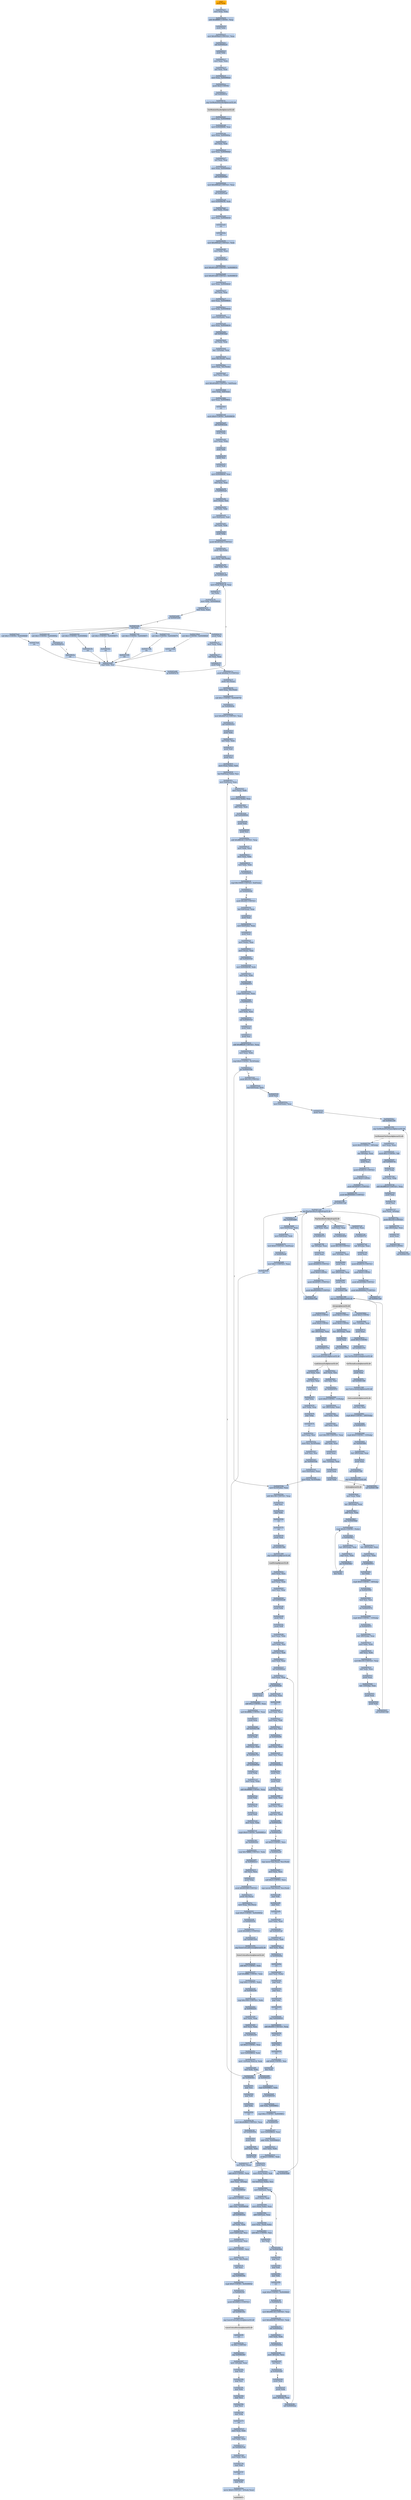 digraph G {
node[shape=rectangle,style=filled,fillcolor=lightsteelblue,color=lightsteelblue]
bgcolor="transparent"
a0x00495b30pushl_ebp[label="start\npushl %ebp",color="lightgrey",fillcolor="orange"];
a0x00495b31movl_esp_ebp[label="0x00495b31\nmovl %esp, %ebp"];
a0x00495b33addl_0xfffffff0UINT8_esp[label="0x00495b33\naddl $0xfffffff0<UINT8>, %esp"];
a0x00495b36pushl_ebx[label="0x00495b36\npushl %ebx"];
a0x00495b37movl_0x4958a0UINT32_eax[label="0x00495b37\nmovl $0x4958a0<UINT32>, %eax"];
a0x00495b3ccall_0x004062c0[label="0x00495b3c\ncall 0x004062c0"];
a0x004062c0pushl_ebx[label="0x004062c0\npushl %ebx"];
a0x004062c1movl_eax_ebx[label="0x004062c1\nmovl %eax, %ebx"];
a0x004062c3xorl_eax_eax[label="0x004062c3\nxorl %eax, %eax"];
a0x004062c5movl_eax_0x004960a0[label="0x004062c5\nmovl %eax, 0x004960a0"];
a0x004062capushl_0x0UINT8[label="0x004062ca\npushl $0x0<UINT8>"];
a0x004062cccall_0x004061fc[label="0x004062cc\ncall 0x004061fc"];
a0x004061fcjmp_GetModuleHandleA_kernel32_dll[label="0x004061fc\njmp GetModuleHandleA@kernel32.dll"];
GetModuleHandleA_kernel32_dll[label="GetModuleHandleA@kernel32.dll",color="lightgrey",fillcolor="lightgrey"];
a0x004062d1movl_eax_0x00498668[label="0x004062d1\nmovl %eax, 0x00498668"];
a0x004062d6movl_0x00498668_eax[label="0x004062d6\nmovl 0x00498668, %eax"];
a0x004062dbmovl_eax_0x004960ac[label="0x004062db\nmovl %eax, 0x004960ac"];
a0x004062e0xorl_eax_eax[label="0x004062e0\nxorl %eax, %eax"];
a0x004062e2movl_eax_0x004960b0[label="0x004062e2\nmovl %eax, 0x004960b0"];
a0x004062e7xorl_eax_eax[label="0x004062e7\nxorl %eax, %eax"];
a0x004062e9movl_eax_0x004960b4[label="0x004062e9\nmovl %eax, 0x004960b4"];
a0x004062eecall_0x004062b4[label="0x004062ee\ncall 0x004062b4"];
a0x004062b4movl_0x4960a8UINT32_eax[label="0x004062b4\nmovl $0x4960a8<UINT32>, %eax"];
a0x004062b9call_0x00405aa8[label="0x004062b9\ncall 0x00405aa8"];
a0x00405aa8movl_0x00496038_edx[label="0x00405aa8\nmovl 0x00496038, %edx"];
a0x00405aaemovl_edx_eax_[label="0x00405aae\nmovl %edx, (%eax)"];
a0x00405ab0movl_eax_0x00496038[label="0x00405ab0\nmovl %eax, 0x00496038"];
a0x00405ab5ret[label="0x00405ab5\nret"];
a0x004062beret[label="0x004062be\nret"];
a0x004062f3movl_0x4960a8UINT32_edx[label="0x004062f3\nmovl $0x4960a8<UINT32>, %edx"];
a0x004062f8movl_ebx_eax[label="0x004062f8\nmovl %ebx, %eax"];
a0x004062facall_0x00403eac[label="0x004062fa\ncall 0x00403eac"];
a0x00403eacmovl_0x4012d0UINT32_0x00498014[label="0x00403eac\nmovl $0x4012d0<UINT32>, 0x00498014"];
a0x00403eb6movl_0x4012d8UINT32_0x00498018[label="0x00403eb6\nmovl $0x4012d8<UINT32>, 0x00498018"];
a0x00403ec0movl_eax_0x00498640[label="0x00403ec0\nmovl %eax, 0x00498640"];
a0x00403ec5xorl_eax_eax[label="0x00403ec5\nxorl %eax, %eax"];
a0x00403ec7movl_eax_0x00498644[label="0x00403ec7\nmovl %eax, 0x00498644"];
a0x00403eccmovl_edx_0x00498648[label="0x00403ecc\nmovl %edx, 0x00498648"];
a0x00403ed2movl_0x4edx__eax[label="0x00403ed2\nmovl 0x4(%edx), %eax"];
a0x00403ed5movl_eax_0x00498030[label="0x00403ed5\nmovl %eax, 0x00498030"];
a0x00403edacall_0x00403da4[label="0x00403eda\ncall 0x00403da4"];
a0x00403da4xorl_edx_edx[label="0x00403da4\nxorl %edx, %edx"];
a0x00403da6leal__12ebp__eax[label="0x00403da6\nleal -12(%ebp), %eax"];
a0x00403da9movl_fs_edx__ecx[label="0x00403da9\nmovl %fs:(%edx), %ecx"];
a0x00403dacmovl_eax_fs_edx_[label="0x00403dac\nmovl %eax, %fs:(%edx)"];
a0x00403dafmovl_ecx_eax_[label="0x00403daf\nmovl %ecx, (%eax)"];
a0x00403db1movl_0x403d04UINT32_0x4eax_[label="0x00403db1\nmovl $0x403d04<UINT32>, 0x4(%eax)"];
a0x00403db8movl_ebp_0x8eax_[label="0x00403db8\nmovl %ebp, 0x8(%eax)"];
a0x00403dbbmovl_eax_0x0049863c[label="0x00403dbb\nmovl %eax, 0x0049863c"];
a0x00403dc0ret[label="0x00403dc0\nret"];
a0x00403edfmovb_0x0UINT8_0x00498038[label="0x00403edf\nmovb $0x0<UINT8>, 0x00498038"];
a0x00403ee6call_0x00403e4c[label="0x00403ee6\ncall 0x00403e4c"];
a0x00403e4cpushl_ebp[label="0x00403e4c\npushl %ebp"];
a0x00403e4dmovl_esp_ebp[label="0x00403e4d\nmovl %esp, %ebp"];
a0x00403e4fpushl_ebx[label="0x00403e4f\npushl %ebx"];
a0x00403e50pushl_esi[label="0x00403e50\npushl %esi"];
a0x00403e51pushl_edi[label="0x00403e51\npushl %edi"];
a0x00403e52movl_0x00498640_eax[label="0x00403e52\nmovl 0x00498640, %eax"];
a0x00403e57testl_eax_eax[label="0x00403e57\ntestl %eax, %eax"];
a0x00403e59je_0x00403ea6[label="0x00403e59\nje 0x00403ea6"];
a0x00403e5bmovl_eax__esi[label="0x00403e5b\nmovl (%eax), %esi"];
a0x00403e5dxorl_ebx_ebx[label="0x00403e5d\nxorl %ebx, %ebx"];
a0x00403e5fmovl_0x4eax__edi[label="0x00403e5f\nmovl 0x4(%eax), %edi"];
a0x00403e62xorl_edx_edx[label="0x00403e62\nxorl %edx, %edx"];
a0x00403e64pushl_ebp[label="0x00403e64\npushl %ebp"];
a0x00403e65pushl_0x403e92UINT32[label="0x00403e65\npushl $0x403e92<UINT32>"];
a0x00403e6apushl_fs_edx_[label="0x00403e6a\npushl %fs:(%edx)"];
a0x00403e6dmovl_esp_fs_edx_[label="0x00403e6d\nmovl %esp, %fs:(%edx)"];
a0x00403e70cmpl_ebx_esi[label="0x00403e70\ncmpl %ebx, %esi"];
a0x00403e72jle_0x00403e88[label="0x00403e72\njle 0x00403e88"];
a0x00403e74movl_ediebx8__eax[label="0x00403e74\nmovl (%edi,%ebx,8), %eax"];
a0x00403e77incl_ebx[label="0x00403e77\nincl %ebx"];
a0x00403e78movl_ebx_0x00498644[label="0x00403e78\nmovl %ebx, 0x00498644"];
a0x00403e7etestl_eax_eax[label="0x00403e7e\ntestl %eax, %eax"];
a0x00403e80je_0x00403e84[label="0x00403e80\nje 0x00403e84"];
a0x00403e82call_eax[label="0x00403e82\ncall %eax"];
a0x00406334subl_0x1UINT8_0x0049866c[label="0x00406334\nsubl $0x1<UINT8>, 0x0049866c"];
a0x0040633bret[label="0x0040633b\nret"];
a0x00403e84cmpl_ebx_esi[label="0x00403e84\ncmpl %ebx, %esi"];
a0x00403e86jg_0x00403e74[label="0x00403e86\njg 0x00403e74"];
a0x00406128subl_0x1UINT8_0x004985bc[label="0x00406128\nsubl $0x1<UINT8>, 0x004985bc"];
a0x0040612fjae_0x004061fa[label="0x0040612f\njae 0x004061fa"];
a0x004061faret[label="0x004061fa\nret"];
a0x004063acsubl_0x1UINT8_0x00498674[label="0x004063ac\nsubl $0x1<UINT8>, 0x00498674"];
a0x004063b3ret[label="0x004063b3\nret"];
a0x00407154subl_0x1UINT8_0x00498678[label="0x00407154\nsubl $0x1<UINT8>, 0x00498678"];
a0x0040715bret[label="0x0040715b\nret"];
a0x0040718csubl_0x1UINT8_0x0049867c[label="0x0040718c\nsubl $0x1<UINT8>, 0x0049867c"];
a0x00407193ret[label="0x00407193\nret"];
a0x004150b4subl_0x1UINT8_0x00498848[label="0x004150b4\nsubl $0x1<UINT8>, 0x00498848"];
a0x004150bbret[label="0x004150bb\nret"];
a0x004074a4subl_0x1UINT8_0x00498680[label="0x004074a4\nsubl $0x1<UINT8>, 0x00498680"];
a0x004074abret[label="0x004074ab\nret"];
a0x0040dc14pushl_ebp[label="0x0040dc14\npushl %ebp"];
a0x0040dc15movl_esp_ebp[label="0x0040dc15\nmovl %esp, %ebp"];
a0x0040dc17xorl_eax_eax[label="0x0040dc17\nxorl %eax, %eax"];
a0x0040dc19pushl_ebp[label="0x0040dc19\npushl %ebp"];
a0x0040dc1apushl_0x40dc7cUINT32[label="0x0040dc1a\npushl $0x40dc7c<UINT32>"];
a0x0040dc1fpushl_fs_eax_[label="0x0040dc1f\npushl %fs:(%eax)"];
a0x0040dc22movl_esp_fs_eax_[label="0x0040dc22\nmovl %esp, %fs:(%eax)"];
a0x0040dc25subl_0x1UINT8_0x00498794[label="0x0040dc25\nsubl $0x1<UINT8>, 0x00498794"];
a0x0040dc2cjae_0x0040dc6e[label="0x0040dc2c\njae 0x0040dc6e"];
a0x0040dc2emovl_0x40d7c4UINT32_eax[label="0x0040dc2e\nmovl $0x40d7c4<UINT32>, %eax"];
a0x0040dc33call_0x00403f10[label="0x0040dc33\ncall 0x00403f10"];
a0x00403f10pushl_ebx[label="0x00403f10\npushl %ebx"];
a0x00403f11xorl_ebx_ebx[label="0x00403f11\nxorl %ebx, %ebx"];
a0x00403f13pushl_edi[label="0x00403f13\npushl %edi"];
a0x00403f14pushl_esi[label="0x00403f14\npushl %esi"];
a0x00403f15movl_eaxebx__edi[label="0x00403f15\nmovl (%eax,%ebx), %edi"];
a0x00403f18leal_0x4eaxebx__esi[label="0x00403f18\nleal 0x4(%eax,%ebx), %esi"];
a0x00403f1cmovl_0x4esi__eax[label="0x00403f1c\nmovl 0x4(%esi), %eax"];
a0x00403f1fmovl_esi__edx[label="0x00403f1f\nmovl (%esi), %edx"];
a0x00403f21movl_eaxebx__eax[label="0x00403f21\nmovl (%eax,%ebx), %eax"];
a0x00403f24addl_ebx_edx[label="0x00403f24\naddl %ebx, %edx"];
a0x00403f26call_0x00406008[label="0x00403f26\ncall 0x00406008"];
a0x00406008pushl_ebx[label="0x00406008\npushl %ebx"];
a0x00406009pushl_esi[label="0x00406009\npushl %esi"];
a0x0040600aaddl_0xfffffc00UINT32_esp[label="0x0040600a\naddl $0xfffffc00<UINT32>, %esp"];
a0x00406010movl_edx_esi[label="0x00406010\nmovl %edx, %esi"];
a0x00406012movl_eax_ebx[label="0x00406012\nmovl %eax, %ebx"];
a0x00406014testl_ebx_ebx[label="0x00406014\ntestl %ebx, %ebx"];
a0x00406016je_0x00406055[label="0x00406016\nje 0x00406055"];
a0x00406018cmpl_0x10000UINT32_0x4ebx_[label="0x00406018\ncmpl $0x10000<UINT32>, 0x4(%ebx)"];
a0x0040601fjnl_0x0040604b[label="0x0040601f\njnl 0x0040604b"];
a0x00406021pushl_0x400UINT32[label="0x00406021\npushl $0x400<UINT32>"];
a0x00406026leal_0x4esp__eax[label="0x00406026\nleal 0x4(%esp), %eax"];
a0x0040602apushl_eax[label="0x0040602a\npushl %eax"];
a0x0040602bmovl_0x4ebx__eax[label="0x0040602b\nmovl 0x4(%ebx), %eax"];
a0x0040602epushl_eax[label="0x0040602e\npushl %eax"];
a0x0040602fmovl_ebx__eax[label="0x0040602f\nmovl (%ebx), %eax"];
a0x00406031movl_eax__eax[label="0x00406031\nmovl (%eax), %eax"];
a0x00406033call_0x00405558[label="0x00406033\ncall 0x00405558"];
a0x00405558movl_0x00496038_edx[label="0x00405558\nmovl 0x00496038, %edx"];
a0x0040555etestl_edx_edx[label="0x0040555e\ntestl %edx, %edx"];
a0x00405560je_0x0040557f[label="0x00405560\nje 0x0040557f"];
a0x00405562cmpl_0x4edx__eax[label="0x00405562\ncmpl 0x4(%edx), %eax"];
a0x00405565je_0x00405571[label="0x00405565\nje 0x00405571"];
a0x00405571movl_edx_eax[label="0x00405571\nmovl %edx, %eax"];
a0x00405573call_0x00405510[label="0x00405573\ncall 0x00405510"];
a0x00405510pushl_ebx[label="0x00405510\npushl %ebx"];
a0x00405511pushl_esi[label="0x00405511\npushl %esi"];
a0x00405512addl_0xfffffef8UINT32_esp[label="0x00405512\naddl $0xfffffef8<UINT32>, %esp"];
a0x00405518movl_eax_ebx[label="0x00405518\nmovl %eax, %ebx"];
a0x0040551acmpl_0x0UINT8_0x10ebx_[label="0x0040551a\ncmpl $0x0<UINT8>, 0x10(%ebx)"];
a0x0040551ejne_0x0040554b[label="0x0040551e\njne 0x0040554b"];
a0x00405520pushl_0x105UINT32[label="0x00405520\npushl $0x105<UINT32>"];
a0x00405525leal_0x4esp__eax[label="0x00405525\nleal 0x4(%esp), %eax"];
a0x00405529pushl_eax[label="0x00405529\npushl %eax"];
a0x0040552amovl_0x4ebx__eax[label="0x0040552a\nmovl 0x4(%ebx), %eax"];
a0x0040552dpushl_eax[label="0x0040552d\npushl %eax"];
a0x0040552ecall_0x00401350[label="0x0040552e\ncall 0x00401350"];
a0x00401350jmp_GetModuleFileNameA_kernel32_dll[label="0x00401350\njmp GetModuleFileNameA@kernel32.dll"];
GetModuleFileNameA_kernel32_dll[label="GetModuleFileNameA@kernel32.dll",color="lightgrey",fillcolor="lightgrey"];
a0x00405533movl_esp_eax[label="0x00405533\nmovl %esp, %eax"];
a0x00405535movb_0x1UINT8_dl[label="0x00405535\nmovb $0x1<UINT8>, %dl"];
a0x00405537call_0x0040574c[label="0x00405537\ncall 0x0040574c"];
a0x0040574cpushl_ebp[label="0x0040574c\npushl %ebp"];
a0x0040574dmovl_esp_ebp[label="0x0040574d\nmovl %esp, %ebp"];
a0x0040574faddl_0xfffffee0UINT32_esp[label="0x0040574f\naddl $0xfffffee0<UINT32>, %esp"];
a0x00405755pushl_ebx[label="0x00405755\npushl %ebx"];
a0x00405756pushl_esi[label="0x00405756\npushl %esi"];
a0x00405757movl_eax__4ebp_[label="0x00405757\nmovl %eax, -4(%ebp)"];
a0x0040575apushl_0x105UINT32[label="0x0040575a\npushl $0x105<UINT32>"];
a0x0040575fleal__285ebp__eax[label="0x0040575f\nleal -285(%ebp), %eax"];
a0x00405765pushl_eax[label="0x00405765\npushl %eax"];
a0x00405766pushl_0x0UINT8[label="0x00405766\npushl $0x0<UINT8>"];
a0x00405768call_0x00401350[label="0x00405768\ncall 0x00401350"];
a0x0040576dmovb_0x0UINT8__18ebp_[label="0x0040576d\nmovb $0x0<UINT8>, -18(%ebp)"];
a0x00405771leal__8ebp__eax[label="0x00405771\nleal -8(%ebp), %eax"];
a0x00405774pushl_eax[label="0x00405774\npushl %eax"];
a0x00405775pushl_0xf0019UINT32[label="0x00405775\npushl $0xf0019<UINT32>"];
a0x0040577apushl_0x0UINT8[label="0x0040577a\npushl $0x0<UINT8>"];
a0x0040577cpushl_0x40597cUINT32[label="0x0040577c\npushl $0x40597c<UINT32>"];
a0x00405781pushl_0x80000001UINT32[label="0x00405781\npushl $0x80000001<UINT32>"];
a0x00405786call_0x004013a8[label="0x00405786\ncall 0x004013a8"];
a0x004013a8jmp_RegOpenKeyExA_advapi32_dll[label="0x004013a8\njmp RegOpenKeyExA@advapi32.dll"];
a0x0040dc7cjmp_0x00403b68[label="0x0040dc7c\njmp 0x00403b68"];
a0x00403b68movl_0x4esp__eax[label="0x00403b68\nmovl 0x4(%esp), %eax"];
a0x00403b6cmovl_0x8esp__edx[label="0x00403b6c\nmovl 0x8(%esp), %edx"];
a0x00403b70testl_0x6UINT32_0x4eax_[label="0x00403b70\ntestl $0x6<UINT32>, 0x4(%eax)"];
a0x00403b77je_0x00403b98[label="0x00403b77\nje 0x00403b98"];
a0x00403b98movl_0x1UINT32_eax[label="0x00403b98\nmovl $0x1<UINT32>, %eax"];
a0x00403b9dret[label="0x00403b9d\nret"];
RegOpenKeyExA_advapi32_dll[label="RegOpenKeyExA@advapi32.dll",color="lightgrey",fillcolor="lightgrey"];
a0x0040578btestl_eax_eax[label="0x0040578b\ntestl %eax, %eax"];
a0x0040578dje_0x004057cf[label="0x0040578d\nje 0x004057cf"];
a0x0040578fleal__8ebp__eax[label="0x0040578f\nleal -8(%ebp), %eax"];
a0x00405792pushl_eax[label="0x00405792\npushl %eax"];
a0x00405793pushl_0xf0019UINT32[label="0x00405793\npushl $0xf0019<UINT32>"];
a0x00405798pushl_0x0UINT8[label="0x00405798\npushl $0x0<UINT8>"];
a0x0040579apushl_0x40597cUINT32[label="0x0040579a\npushl $0x40597c<UINT32>"];
a0x0040579fpushl_0x80000002UINT32[label="0x0040579f\npushl $0x80000002<UINT32>"];
a0x004057a4call_0x004013a8[label="0x004057a4\ncall 0x004013a8"];
a0x004057a9testl_eax_eax[label="0x004057a9\ntestl %eax, %eax"];
a0x004057abje_0x004057cf[label="0x004057ab\nje 0x004057cf"];
a0x004057adleal__8ebp__eax[label="0x004057ad\nleal -8(%ebp), %eax"];
a0x004057b0pushl_eax[label="0x004057b0\npushl %eax"];
a0x004057b1pushl_0xf0019UINT32[label="0x004057b1\npushl $0xf0019<UINT32>"];
a0x004057b6pushl_0x0UINT8[label="0x004057b6\npushl $0x0<UINT8>"];
a0x004057b8pushl_0x405998UINT32[label="0x004057b8\npushl $0x405998<UINT32>"];
a0x004057bdpushl_0x80000001UINT32[label="0x004057bd\npushl $0x80000001<UINT32>"];
a0x004057c2call_0x004013a8[label="0x004057c2\ncall 0x004013a8"];
a0x004057c7testl_eax_eax[label="0x004057c7\ntestl %eax, %eax"];
a0x004057c9jne_0x00405858[label="0x004057c9\njne 0x00405858"];
a0x00405858pushl_0x105UINT32[label="0x00405858\npushl $0x105<UINT32>"];
a0x0040585dmovl__4ebp__eax[label="0x0040585d\nmovl -4(%ebp), %eax"];
a0x00405860pushl_eax[label="0x00405860\npushl %eax"];
a0x00405861leal__285ebp__eax[label="0x00405861\nleal -285(%ebp), %eax"];
a0x00405867pushl_eax[label="0x00405867\npushl %eax"];
a0x00405868call_0x00401388[label="0x00405868\ncall 0x00401388"];
a0x00401388jmp_lstrcpynA_kernel32_dll[label="0x00401388\njmp lstrcpynA@kernel32.dll"];
lstrcpyn_kernel32_dll[label="lstrcpyn@kernel32.dll",color="lightgrey",fillcolor="lightgrey"];
a0x0040586dpushl_0x5UINT8[label="0x0040586d\npushl $0x5<UINT8>"];
a0x0040586fleal__13ebp__eax[label="0x0040586f\nleal -13(%ebp), %eax"];
a0x00405872pushl_eax[label="0x00405872\npushl %eax"];
a0x00405873pushl_0x3UINT8[label="0x00405873\npushl $0x3<UINT8>"];
a0x00405875call_0x00401370[label="0x00405875\ncall 0x00401370"];
a0x00401370jmp_GetThreadLocale_kernel32_dll[label="0x00401370\njmp GetThreadLocale@kernel32.dll"];
GetThreadLocale_kernel32_dll[label="GetThreadLocale@kernel32.dll",color="lightgrey",fillcolor="lightgrey"];
a0x0040587apushl_eax[label="0x0040587a\npushl %eax"];
a0x0040587bcall_0x00401348[label="0x0040587b\ncall 0x00401348"];
a0x00401348jmp_GetLocaleInfoA_kernel32_dll[label="0x00401348\njmp GetLocaleInfoA@kernel32.dll"];
GetLocaleInfoA_kernel32_dll[label="GetLocaleInfoA@kernel32.dll",color="lightgrey",fillcolor="lightgrey"];
a0x00405880xorl_esi_esi[label="0x00405880\nxorl %esi, %esi"];
a0x00405882cmpb_0x0UINT8__285ebp_[label="0x00405882\ncmpb $0x0<UINT8>, -285(%ebp)"];
a0x00405889je_0x00405972[label="0x00405889\nje 0x00405972"];
a0x0040588fcmpb_0x0UINT8__13ebp_[label="0x0040588f\ncmpb $0x0<UINT8>, -13(%ebp)"];
a0x00405893jne_0x0040589f[label="0x00405893\njne 0x0040589f"];
a0x0040589fleal__285ebp__eax[label="0x0040589f\nleal -285(%ebp), %eax"];
a0x004058a5pushl_eax[label="0x004058a5\npushl %eax"];
a0x004058a6call_0x00401390[label="0x004058a6\ncall 0x00401390"];
a0x00401390jmp_lstrlenA_kernel32_dll[label="0x00401390\njmp lstrlenA@kernel32.dll"];
lstrlen_kernel32_dll[label="lstrlen@kernel32.dll",color="lightgrey",fillcolor="lightgrey"];
a0x004058abmovl_eax_ebx[label="0x004058ab\nmovl %eax, %ebx"];
a0x004058adleal__285ebp__eax[label="0x004058ad\nleal -285(%ebp), %eax"];
a0x004058b3addl_eax_ebx[label="0x004058b3\naddl %eax, %ebx"];
a0x004058b5jmp_0x004058b8[label="0x004058b5\njmp 0x004058b8"];
a0x004058b8cmpb_0x2eUINT8_ebx_[label="0x004058b8\ncmpb $0x2e<UINT8>, (%ebx)"];
a0x004058bbje_0x004058c7[label="0x004058bb\nje 0x004058c7"];
a0x004058bdleal__285ebp__eax[label="0x004058bd\nleal -285(%ebp), %eax"];
a0x004058c3cmpl_eax_ebx[label="0x004058c3\ncmpl %eax, %ebx"];
a0x004058c5jne_0x004058b7[label="0x004058c5\njne 0x004058b7"];
a0x004058b7decl_ebx[label="0x004058b7\ndecl %ebx"];
a0x004058c7leal__285ebp__eax[label="0x004058c7\nleal -285(%ebp), %eax"];
a0x004058cdcmpl_eax_ebx[label="0x004058cd\ncmpl %eax, %ebx"];
a0x004058cfje_0x00405972[label="0x004058cf\nje 0x00405972"];
a0x004058d5incl_ebx[label="0x004058d5\nincl %ebx"];
a0x004058d6cmpb_0x0UINT8__18ebp_[label="0x004058d6\ncmpb $0x0<UINT8>, -18(%ebp)"];
a0x004058daje_0x00405904[label="0x004058da\nje 0x00405904"];
a0x00405904testl_esi_esi[label="0x00405904\ntestl %esi, %esi"];
a0x00405906jne_0x00405972[label="0x00405906\njne 0x00405972"];
a0x00405908cmpb_0x0UINT8__13ebp_[label="0x00405908\ncmpb $0x0<UINT8>, -13(%ebp)"];
a0x0040590cje_0x00405972[label="0x0040590c\nje 0x00405972"];
a0x0040590eleal__285ebp__eax[label="0x0040590e\nleal -285(%ebp), %eax"];
a0x00405914movl_ebx_edx[label="0x00405914\nmovl %ebx, %edx"];
a0x00405916subl_eax_edx[label="0x00405916\nsubl %eax, %edx"];
a0x00405918movl_0x105UINT32_eax[label="0x00405918\nmovl $0x105<UINT32>, %eax"];
a0x0040591dsubl_edx_eax[label="0x0040591d\nsubl %edx, %eax"];
a0x0040591fpushl_eax[label="0x0040591f\npushl %eax"];
a0x00405920leal__13ebp__eax[label="0x00405920\nleal -13(%ebp), %eax"];
a0x00405923pushl_eax[label="0x00405923\npushl %eax"];
a0x00405924pushl_ebx[label="0x00405924\npushl %ebx"];
a0x00405925call_0x00401388[label="0x00405925\ncall 0x00401388"];
a0x0040592apushl_0x2UINT8[label="0x0040592a\npushl $0x2<UINT8>"];
a0x0040592cpushl_0x0UINT8[label="0x0040592c\npushl $0x0<UINT8>"];
a0x0040592eleal__285ebp__eax[label="0x0040592e\nleal -285(%ebp), %eax"];
a0x00405934pushl_eax[label="0x00405934\npushl %eax"];
a0x00405935call_0x00401378[label="0x00405935\ncall 0x00401378"];
a0x00401378jmp_LoadLibraryExA_kernel32_dll[label="0x00401378\njmp LoadLibraryExA@kernel32.dll"];
LoadLibraryExA_kernel32_dll[label="LoadLibraryExA@kernel32.dll",color="lightgrey",fillcolor="lightgrey"];
a0x0040593amovl_eax_esi[label="0x0040593a\nmovl %eax, %esi"];
a0x0040593ctestl_esi_esi[label="0x0040593c\ntestl %esi, %esi"];
a0x0040593ejne_0x00405972[label="0x0040593e\njne 0x00405972"];
a0x00405940movb_0x0UINT8__11ebp_[label="0x00405940\nmovb $0x0<UINT8>, -11(%ebp)"];
a0x00405944leal__285ebp__eax[label="0x00405944\nleal -285(%ebp), %eax"];
a0x0040594amovl_ebx_edx[label="0x0040594a\nmovl %ebx, %edx"];
a0x0040594csubl_eax_edx[label="0x0040594c\nsubl %eax, %edx"];
a0x0040594emovl_0x105UINT32_eax[label="0x0040594e\nmovl $0x105<UINT32>, %eax"];
a0x00405953subl_edx_eax[label="0x00405953\nsubl %edx, %eax"];
a0x00405955pushl_eax[label="0x00405955\npushl %eax"];
a0x00405956leal__13ebp__eax[label="0x00405956\nleal -13(%ebp), %eax"];
a0x00405959pushl_eax[label="0x00405959\npushl %eax"];
a0x0040595apushl_ebx[label="0x0040595a\npushl %ebx"];
a0x0040595bcall_0x00401388[label="0x0040595b\ncall 0x00401388"];
a0x00405960pushl_0x2UINT8[label="0x00405960\npushl $0x2<UINT8>"];
a0x00405962pushl_0x0UINT8[label="0x00405962\npushl $0x0<UINT8>"];
a0x00405964leal__285ebp__eax[label="0x00405964\nleal -285(%ebp), %eax"];
a0x0040596apushl_eax[label="0x0040596a\npushl %eax"];
a0x0040596bcall_0x00401378[label="0x0040596b\ncall 0x00401378"];
a0x00405970movl_eax_esi[label="0x00405970\nmovl %eax, %esi"];
a0x00405972movl_esi_eax[label="0x00405972\nmovl %esi, %eax"];
a0x00405974popl_esi[label="0x00405974\npopl %esi"];
a0x00405975popl_ebx[label="0x00405975\npopl %ebx"];
a0x00405976movl_ebp_esp[label="0x00405976\nmovl %ebp, %esp"];
a0x00405978popl_ebp[label="0x00405978\npopl %ebp"];
a0x00405979ret[label="0x00405979\nret"];
a0x0040553cmovl_eax_esi[label="0x0040553c\nmovl %eax, %esi"];
a0x0040553emovl_esi_0x10ebx_[label="0x0040553e\nmovl %esi, 0x10(%ebx)"];
a0x00405541testl_esi_esi[label="0x00405541\ntestl %esi, %esi"];
a0x00405543jne_0x0040554b[label="0x00405543\njne 0x0040554b"];
a0x00405545movl_0x4ebx__eax[label="0x00405545\nmovl 0x4(%ebx), %eax"];
a0x00405548movl_eax_0x10ebx_[label="0x00405548\nmovl %eax, 0x10(%ebx)"];
a0x0040554bmovl_0x10ebx__eax[label="0x0040554b\nmovl 0x10(%ebx), %eax"];
a0x0040554eaddl_0x108UINT32_esp[label="0x0040554e\naddl $0x108<UINT32>, %esp"];
a0x00405554popl_esi[label="0x00405554\npopl %esi"];
a0x00405555popl_ebx[label="0x00405555\npopl %ebx"];
a0x00405556ret[label="0x00405556\nret"];
a0x00405578ret[label="0x00405578\nret"];
a0x00406038pushl_eax[label="0x00406038\npushl %eax"];
a0x00406039call_0x00401380[label="0x00406039\ncall 0x00401380"];
a0x00401380jmp_LoadStringA_user32_dll[label="0x00401380\njmp LoadStringA@user32.dll"];
LoadStringA_user32_dll[label="LoadStringA@user32.dll",color="lightgrey",fillcolor="lightgrey"];
a0x0040603emovl_eax_ecx[label="0x0040603e\nmovl %eax, %ecx"];
a0x00406040movl_esp_edx[label="0x00406040\nmovl %esp, %edx"];
a0x00406042movl_esi_eax[label="0x00406042\nmovl %esi, %eax"];
a0x00406044call_0x004042d8[label="0x00406044\ncall 0x004042d8"];
a0x004042d8pushl_ebx[label="0x004042d8\npushl %ebx"];
a0x004042d9pushl_esi[label="0x004042d9\npushl %esi"];
a0x004042dapushl_edi[label="0x004042da\npushl %edi"];
a0x004042dbmovl_eax_ebx[label="0x004042db\nmovl %eax, %ebx"];
a0x004042ddmovl_edx_esi[label="0x004042dd\nmovl %edx, %esi"];
a0x004042dfmovl_ecx_edi[label="0x004042df\nmovl %ecx, %edi"];
a0x004042e1movl_edi_eax[label="0x004042e1\nmovl %edi, %eax"];
a0x004042e3call_0x004042ac[label="0x004042e3\ncall 0x004042ac"];
a0x004042actestl_eax_eax[label="0x004042ac\ntestl %eax, %eax"];
a0x004042aejle_0x004042d4[label="0x004042ae\njle 0x004042d4"];
a0x004042d4xorl_eax_eax[label="0x004042d4\nxorl %eax, %eax"];
a0x004042d6ret[label="0x004042d6\nret"];
a0x004042e8movl_edi_ecx[label="0x004042e8\nmovl %edi, %ecx"];
a0x004042eamovl_eax_edi[label="0x004042ea\nmovl %eax, %edi"];
a0x004042ectestl_esi_esi[label="0x004042ec\ntestl %esi, %esi"];
a0x004042eeje_0x004042f9[label="0x004042ee\nje 0x004042f9"];
a0x004042f0movl_eax_edx[label="0x004042f0\nmovl %eax, %edx"];
a0x004042f2movl_esi_eax[label="0x004042f2\nmovl %esi, %eax"];
a0x004042f4call_0x004029ec[label="0x004042f4\ncall 0x004029ec"];
a0x004029ecpushl_esi[label="0x004029ec\npushl %esi"];
a0x004029edpushl_edi[label="0x004029ed\npushl %edi"];
a0x004029eemovl_eax_esi[label="0x004029ee\nmovl %eax, %esi"];
a0x004029f0movl_edx_edi[label="0x004029f0\nmovl %edx, %edi"];
a0x004029f2movl_ecx_eax[label="0x004029f2\nmovl %ecx, %eax"];
a0x004029f4cmpl_esi_edi[label="0x004029f4\ncmpl %esi, %edi"];
a0x004029f6ja_0x00402a0b[label="0x004029f6\nja 0x00402a0b"];
a0x004029f8je_0x00402a29[label="0x004029f8\nje 0x00402a29"];
a0x004029fasarl_0x2UINT8_ecx[label="0x004029fa\nsarl $0x2<UINT8>, %ecx"];
a0x004029fdjs_0x00402a29[label="0x004029fd\njs 0x00402a29"];
a0x004029ffrepz_movsl_ds_esi__es_edi_[label="0x004029ff\nrepz movsl %ds:(%esi), %es:(%edi)"];
a0x00402a01movl_eax_ecx[label="0x00402a01\nmovl %eax, %ecx"];
a0x00402a03andl_0x3UINT8_ecx[label="0x00402a03\nandl $0x3<UINT8>, %ecx"];
a0x00402a06repz_movsb_ds_esi__es_edi_[label="0x00402a06\nrepz movsb %ds:(%esi), %es:(%edi)"];
a0x00402a08popl_edi[label="0x00402a08\npopl %edi"];
a0x00402a09popl_esi[label="0x00402a09\npopl %esi"];
a0x00402a0aret[label="0x00402a0a\nret"];
a0x004042f9movl_ebx_eax[label="0x004042f9\nmovl %ebx, %eax"];
a0x004042fbcall_0x004041e8[label="0x004042fb\ncall 0x004041e8"];
a0x004041e8movl_eax__edx[label="0x004041e8\nmovl (%eax), %edx"];
a0x004041eatestl_edx_edx[label="0x004041ea\ntestl %edx, %edx"];
a0x004041ecje_0x0040420a[label="0x004041ec\nje 0x0040420a"];
a0x0040420aret[label="0x0040420a\nret"];
a0x00404300movl_edi_ebx_[label="0x00404300\nmovl %edi, (%ebx)"];
a0x00404302popl_edi[label="0x00404302\npopl %edi"];
a0x00404303popl_esi[label="0x00404303\npopl %esi"];
a0x00404304popl_ebx[label="0x00404304\npopl %ebx"];
a0x00404305ret[label="0x00404305\nret"];
a0x00406049jmp_0x00406055[label="0x00406049\njmp 0x00406055"];
a0x00406055addl_0x400UINT32_esp[label="0x00406055\naddl $0x400<UINT32>, %esp"];
a0x0040605bpopl_esi[label="0x0040605b\npopl %esi"];
a0x0040605cpopl_ebx[label="0x0040605c\npopl %ebx"];
a0x0040605dret[label="0x0040605d\nret"];
a0x00403f2baddl_0x8UINT8_esi[label="0x00403f2b\naddl $0x8<UINT8>, %esi"];
a0x00403f2edecl_edi[label="0x00403f2e\ndecl %edi"];
a0x00403f2fjne_0x00403f1c[label="0x00403f2f\njne 0x00403f1c"];
a0x00403f31popl_esi[label="0x00403f31\npopl %esi"];
a0x00403f32popl_edi[label="0x00403f32\npopl %edi"];
a0x00403f33popl_ebx[label="0x00403f33\npopl %ebx"];
a0x00403f34ret[label="0x00403f34\nret"];
a0x0040dc38movl_0x40d8b0UINT32_eax[label="0x0040dc38\nmovl $0x40d8b0<UINT32>, %eax"];
a0x0040dc3dcall_0x00403f38[label="0x0040dc3d\ncall 0x00403f38"];
a0x00403f38pushl_ebx[label="0x00403f38\npushl %ebx"];
a0x00403f39xorl_ebx_ebx[label="0x00403f39\nxorl %ebx, %ebx"];
a0x00403f3bpushl_edi[label="0x00403f3b\npushl %edi"];
a0x00403f3cpushl_esi[label="0x00403f3c\npushl %esi"];
a0x00403f3dmovl_eaxebx__edi[label="0x00403f3d\nmovl (%eax,%ebx), %edi"];
a0x00403f40leal_0x4eaxebx__esi[label="0x00403f40\nleal 0x4(%eax,%ebx), %esi"];
a0x00403f44movl_0x4esi__eax[label="0x00403f44\nmovl 0x4(%esi), %eax"];
a0x00403f47movl_esi__edx[label="0x00403f47\nmovl (%esi), %edx"];
a0x00403f49movl_eaxebx__eax[label="0x00403f49\nmovl (%eax,%ebx), %eax"];
a0x00403f4caddl_0x8esi__eax[label="0x00403f4c\naddl 0x8(%esi), %eax"];
a0x00403f4fmovl_eax_edxebx_[label="0x00403f4f\nmovl %eax, (%edx,%ebx)"];
a0x00403f52addl_0xcUINT8_esi[label="0x00403f52\naddl $0xc<UINT8>, %esi"];
a0x00403f55decl_edi[label="0x00403f55\ndecl %edi"];
a0x00403f56jne_0x00403f44[label="0x00403f56\njne 0x00403f44"];
a0x00403f58popl_esi[label="0x00403f58\npopl %esi"];
a0x00403f59popl_edi[label="0x00403f59\npopl %edi"];
a0x00403f5apopl_ebx[label="0x00403f5a\npopl %ebx"];
a0x00403f5bret[label="0x00403f5b\nret"];
a0x0040dc42cmpb_0x0UINT8_0x00498665[label="0x0040dc42\ncmpb $0x0<UINT8>, 0x00498665"];
a0x0040dc49je_0x0040dc5a[label="0x0040dc49\nje 0x0040dc5a"];
a0x0040dc4bmovl_0x496130UINT32_eax[label="0x0040dc4b\nmovl $0x496130<UINT32>, %eax"];
a0x0040dc50movl_0x40dc90UINT32_edx[label="0x0040dc50\nmovl $0x40dc90<UINT32>, %edx"];
a0x0040dc55call_0x0040423c[label="0x0040dc55\ncall 0x0040423c"];
a0x0040423ctestl_edx_edx[label="0x0040423c\ntestl %edx, %edx"];
a0x0040423eje_0x00404264[label="0x0040423e\nje 0x00404264"];
a0x00404240movl__8edx__ecx[label="0x00404240\nmovl -8(%edx), %ecx"];
a0x00404243incl_ecx[label="0x00404243\nincl %ecx"];
a0x00404244jg_0x00404260[label="0x00404244\njg 0x00404260"];
a0x00404246pushl_eax[label="0x00404246\npushl %eax"];
a0x00404247pushl_edx[label="0x00404247\npushl %edx"];
a0x00404248movl__4edx__eax[label="0x00404248\nmovl -4(%edx), %eax"];
a0x0040424bcall_0x004042ac[label="0x0040424b\ncall 0x004042ac"];
a0x004042b0pushl_eax[label="0x004042b0\npushl %eax"];
a0x004042b1addl_0xaUINT8_eax[label="0x004042b1\naddl $0xa<UINT8>, %eax"];
a0x004042b4andl_0xfffffffeUINT8_eax[label="0x004042b4\nandl $0xfffffffe<UINT8>, %eax"];
a0x004042b7pushl_eax[label="0x004042b7\npushl %eax"];
a0x004042b8call_0x004027b8[label="0x004042b8\ncall 0x004027b8"];
a0x004027b8pushl_ebx[label="0x004027b8\npushl %ebx"];
a0x004027b9testl_eax_eax[label="0x004027b9\ntestl %eax, %eax"];
a0x004027bbjle_0x004027d2[label="0x004027bb\njle 0x004027d2"];
a0x004027bdcall_0x00496040[label="0x004027bd\ncall 0x00496040"];
a0x004021e4pushl_ebp[label="0x004021e4\npushl %ebp"];
a0x004021e5movl_esp_ebp[label="0x004021e5\nmovl %esp, %ebp"];
a0x004021e7addl_0xfffffff8UINT8_esp[label="0x004021e7\naddl $0xfffffff8<UINT8>, %esp"];
a0x004021eapushl_ebx[label="0x004021ea\npushl %ebx"];
a0x004021ebpushl_esi[label="0x004021eb\npushl %esi"];
a0x004021ecpushl_edi[label="0x004021ec\npushl %edi"];
a0x004021edmovl_eax_ebx[label="0x004021ed\nmovl %eax, %ebx"];
a0x004021efcmpb_0x0UINT8_0x004985c4[label="0x004021ef\ncmpb $0x0<UINT8>, 0x004985c4"];
a0x004021f6jne_0x00402201[label="0x004021f6\njne 0x00402201"];
a0x00402201cmpl_0x7ffffff8UINT32_ebx[label="0x00402201\ncmpl $0x7ffffff8<UINT32>, %ebx"];
a0x00402207jle_0x00402213[label="0x00402207\njle 0x00402213"];
a0x00402213xorl_ecx_ecx[label="0x00402213\nxorl %ecx, %ecx"];
a0x00402215pushl_ebp[label="0x00402215\npushl %ebp"];
a0x00402216pushl_0x402360UINT32[label="0x00402216\npushl $0x402360<UINT32>"];
a0x0040221bpushl_fs_ecx_[label="0x0040221b\npushl %fs:(%ecx)"];
a0x0040221emovl_esp_fs_ecx_[label="0x0040221e\nmovl %esp, %fs:(%ecx)"];
a0x00402221cmpb_0x0UINT8_0x0049804d[label="0x00402221\ncmpb $0x0<UINT8>, 0x0049804d"];
a0x00402228je_0x00402234[label="0x00402228\nje 0x00402234"];
a0x0040222apushl_0x4985ccUINT32[label="0x0040222a\npushl $0x4985cc<UINT32>"];
a0x0040222fcall_0x00401454[label="0x0040222f\ncall 0x00401454"];
a0x00401454jmp_EnterCriticalSection_kernel32_dll[label="0x00401454\njmp EnterCriticalSection@kernel32.dll"];
EnterCriticalSection_kernel32_dll[label="EnterCriticalSection@kernel32.dll",color="lightgrey",fillcolor="lightgrey"];
a0x00402234addl_0x7UINT8_ebx[label="0x00402234\naddl $0x7<UINT8>, %ebx"];
a0x00402237andl_0xfffffffcUINT8_ebx[label="0x00402237\nandl $0xfffffffc<UINT8>, %ebx"];
a0x0040223acmpl_0xcUINT8_ebx[label="0x0040223a\ncmpl $0xc<UINT8>, %ebx"];
a0x0040223djnl_0x00402244[label="0x0040223d\njnl 0x00402244"];
a0x00402244cmpl_0x1000UINT32_ebx[label="0x00402244\ncmpl $0x1000<UINT32>, %ebx"];
a0x0040224ajg_0x004022e3[label="0x0040224a\njg 0x004022e3"];
a0x00402250movl_ebx_eax[label="0x00402250\nmovl %ebx, %eax"];
a0x00402252testl_eax_eax[label="0x00402252\ntestl %eax, %eax"];
a0x00402254jns_0x00402259[label="0x00402254\njns 0x00402259"];
a0x00402259sarl_0x2UINT8_eax[label="0x00402259\nsarl $0x2<UINT8>, %eax"];
a0x0040225cmovl_0x00498624_edx[label="0x0040225c\nmovl 0x00498624, %edx"];
a0x00402262movl__12edxeax4__edx[label="0x00402262\nmovl -12(%edx,%eax,4), %edx"];
a0x00402266testl_edx_edx[label="0x00402266\ntestl %edx, %edx"];
a0x00402268je_0x004022e3[label="0x00402268\nje 0x004022e3"];
a0x004022e3cmpl_0x0049861c_ebx[label="0x004022e3\ncmpl 0x0049861c, %ebx"];
a0x004022e9jg_0x00402335[label="0x004022e9\njg 0x00402335"];
a0x004022ebsubl_ebx_0x0049861c[label="0x004022eb\nsubl %ebx, 0x0049861c"];
a0x004022f1cmpl_0xcUINT8_0x0049861c[label="0x004022f1\ncmpl $0xc<UINT8>, 0x0049861c"];
a0x004022f8jnl_0x00402307[label="0x004022f8\njnl 0x00402307"];
a0x00402307movl_0x00498620_eax[label="0x00402307\nmovl 0x00498620, %eax"];
a0x0040230caddl_ebx_0x00498620[label="0x0040230c\naddl %ebx, 0x00498620"];
a0x00402312movl_ebx_edx[label="0x00402312\nmovl %ebx, %edx"];
a0x00402314orl_0x2UINT8_edx[label="0x00402314\norl $0x2<UINT8>, %edx"];
a0x00402317movl_edx_eax_[label="0x00402317\nmovl %edx, (%eax)"];
a0x00402360jmp_0x00403b68[label="0x00402360\njmp 0x00403b68"];
a0x00402319addl_0x4UINT8_eax[label="0x00402319\naddl $0x4<UINT8>, %eax"];
a0x0040231cmovl_eax__4ebp_[label="0x0040231c\nmovl %eax, -4(%ebp)"];
a0x0040231fincl_0x004985b4[label="0x0040231f\nincl 0x004985b4"];
a0x00402325subl_0x4UINT8_ebx[label="0x00402325\nsubl $0x4<UINT8>, %ebx"];
a0x00402328addl_ebx_0x004985b8[label="0x00402328\naddl %ebx, 0x004985b8"];
a0x0040232ecall_0x00403c4c[label="0x0040232e\ncall 0x00403c4c"];
a0x00403c4cxorl_edx_edx[label="0x00403c4c\nxorl %edx, %edx"];
a0x00403c4emovl_0x8esp__ecx[label="0x00403c4e\nmovl 0x8(%esp), %ecx"];
a0x00403c52movl_0x4esp__eax[label="0x00403c52\nmovl 0x4(%esp), %eax"];
a0x00403c56addl_0x5UINT8_ecx[label="0x00403c56\naddl $0x5<UINT8>, %ecx"];
a0x00403c59movl_eax_fs_edx_[label="0x00403c59\nmovl %eax, %fs:(%edx)"];
a0x00403c5ccall_ecx[label="0x00403c5c\ncall %ecx"];
a0x00402365jmp_0x0040234c[label="0x00402365\njmp 0x0040234c"];
a0x0040234ccmpb_0x0UINT8_0x0049804d[label="0x0040234c\ncmpb $0x0<UINT8>, 0x0049804d"];
a0x00402353je_0x0040235f[label="0x00402353\nje 0x0040235f"];
a0x00402355pushl_0x4985ccUINT32[label="0x00402355\npushl $0x4985cc<UINT32>"];
a0x0040235acall_0x0040145c[label="0x0040235a\ncall 0x0040145c"];
a0x0040145cjmp_LeaveCriticalSection_kernel32_dll[label="0x0040145c\njmp LeaveCriticalSection@kernel32.dll"];
LeaveCriticalSection_kernel32_dll[label="LeaveCriticalSection@kernel32.dll",color="lightgrey",fillcolor="lightgrey"];
a0x0040235fret[label="0x0040235f\nret"];
a0x00403c5eret_0xcUINT16[label="0x00403c5e\nret $0xc<UINT16>"];
a0x00402333jmp_0x00402367[label="0x00402333\njmp 0x00402367"];
a0x00402367movl__4ebp__eax[label="0x00402367\nmovl -4(%ebp), %eax"];
a0x0040236apopl_edi[label="0x0040236a\npopl %edi"];
a0x0040236bpopl_esi[label="0x0040236b\npopl %esi"];
a0x0040236cpopl_ebx[label="0x0040236c\npopl %ebx"];
a0x0040236dpopl_ecx[label="0x0040236d\npopl %ecx"];
a0x0040236epopl_ecx[label="0x0040236e\npopl %ecx"];
a0x0040236fpopl_ebp[label="0x0040236f\npopl %ebp"];
a0x00402370ret[label="0x00402370\nret"];
a0x004027c3movl_eax_ebx[label="0x004027c3\nmovl %eax, %ebx"];
a0x004027c5testl_ebx_ebx[label="0x004027c5\ntestl %ebx, %ebx"];
a0x004027c7jne_0x004027d4[label="0x004027c7\njne 0x004027d4"];
a0x004027d4movl_ebx_eax[label="0x004027d4\nmovl %ebx, %eax"];
a0x004027d6popl_ebx[label="0x004027d6\npopl %ebx"];
a0x004027d7ret[label="0x004027d7\nret"];
a0x004042bdpopl_edx[label="0x004042bd\npopl %edx"];
a0x004042bemovw_0x0UINT16__2edxeax_[label="0x004042be\nmovw $0x0<UINT16>, -2(%edx,%eax)"];
a0x0000007c[label="0x0000007c",color="lightgrey",fillcolor="lightgrey"];
a0x00495b30pushl_ebp -> a0x00495b31movl_esp_ebp [color="#000000"];
a0x00495b31movl_esp_ebp -> a0x00495b33addl_0xfffffff0UINT8_esp [color="#000000"];
a0x00495b33addl_0xfffffff0UINT8_esp -> a0x00495b36pushl_ebx [color="#000000"];
a0x00495b36pushl_ebx -> a0x00495b37movl_0x4958a0UINT32_eax [color="#000000"];
a0x00495b37movl_0x4958a0UINT32_eax -> a0x00495b3ccall_0x004062c0 [color="#000000"];
a0x00495b3ccall_0x004062c0 -> a0x004062c0pushl_ebx [color="#000000"];
a0x004062c0pushl_ebx -> a0x004062c1movl_eax_ebx [color="#000000"];
a0x004062c1movl_eax_ebx -> a0x004062c3xorl_eax_eax [color="#000000"];
a0x004062c3xorl_eax_eax -> a0x004062c5movl_eax_0x004960a0 [color="#000000"];
a0x004062c5movl_eax_0x004960a0 -> a0x004062capushl_0x0UINT8 [color="#000000"];
a0x004062capushl_0x0UINT8 -> a0x004062cccall_0x004061fc [color="#000000"];
a0x004062cccall_0x004061fc -> a0x004061fcjmp_GetModuleHandleA_kernel32_dll [color="#000000"];
a0x004061fcjmp_GetModuleHandleA_kernel32_dll -> GetModuleHandleA_kernel32_dll [color="#000000"];
GetModuleHandleA_kernel32_dll -> a0x004062d1movl_eax_0x00498668 [color="#000000"];
a0x004062d1movl_eax_0x00498668 -> a0x004062d6movl_0x00498668_eax [color="#000000"];
a0x004062d6movl_0x00498668_eax -> a0x004062dbmovl_eax_0x004960ac [color="#000000"];
a0x004062dbmovl_eax_0x004960ac -> a0x004062e0xorl_eax_eax [color="#000000"];
a0x004062e0xorl_eax_eax -> a0x004062e2movl_eax_0x004960b0 [color="#000000"];
a0x004062e2movl_eax_0x004960b0 -> a0x004062e7xorl_eax_eax [color="#000000"];
a0x004062e7xorl_eax_eax -> a0x004062e9movl_eax_0x004960b4 [color="#000000"];
a0x004062e9movl_eax_0x004960b4 -> a0x004062eecall_0x004062b4 [color="#000000"];
a0x004062eecall_0x004062b4 -> a0x004062b4movl_0x4960a8UINT32_eax [color="#000000"];
a0x004062b4movl_0x4960a8UINT32_eax -> a0x004062b9call_0x00405aa8 [color="#000000"];
a0x004062b9call_0x00405aa8 -> a0x00405aa8movl_0x00496038_edx [color="#000000"];
a0x00405aa8movl_0x00496038_edx -> a0x00405aaemovl_edx_eax_ [color="#000000"];
a0x00405aaemovl_edx_eax_ -> a0x00405ab0movl_eax_0x00496038 [color="#000000"];
a0x00405ab0movl_eax_0x00496038 -> a0x00405ab5ret [color="#000000"];
a0x00405ab5ret -> a0x004062beret [color="#000000"];
a0x004062beret -> a0x004062f3movl_0x4960a8UINT32_edx [color="#000000"];
a0x004062f3movl_0x4960a8UINT32_edx -> a0x004062f8movl_ebx_eax [color="#000000"];
a0x004062f8movl_ebx_eax -> a0x004062facall_0x00403eac [color="#000000"];
a0x004062facall_0x00403eac -> a0x00403eacmovl_0x4012d0UINT32_0x00498014 [color="#000000"];
a0x00403eacmovl_0x4012d0UINT32_0x00498014 -> a0x00403eb6movl_0x4012d8UINT32_0x00498018 [color="#000000"];
a0x00403eb6movl_0x4012d8UINT32_0x00498018 -> a0x00403ec0movl_eax_0x00498640 [color="#000000"];
a0x00403ec0movl_eax_0x00498640 -> a0x00403ec5xorl_eax_eax [color="#000000"];
a0x00403ec5xorl_eax_eax -> a0x00403ec7movl_eax_0x00498644 [color="#000000"];
a0x00403ec7movl_eax_0x00498644 -> a0x00403eccmovl_edx_0x00498648 [color="#000000"];
a0x00403eccmovl_edx_0x00498648 -> a0x00403ed2movl_0x4edx__eax [color="#000000"];
a0x00403ed2movl_0x4edx__eax -> a0x00403ed5movl_eax_0x00498030 [color="#000000"];
a0x00403ed5movl_eax_0x00498030 -> a0x00403edacall_0x00403da4 [color="#000000"];
a0x00403edacall_0x00403da4 -> a0x00403da4xorl_edx_edx [color="#000000"];
a0x00403da4xorl_edx_edx -> a0x00403da6leal__12ebp__eax [color="#000000"];
a0x00403da6leal__12ebp__eax -> a0x00403da9movl_fs_edx__ecx [color="#000000"];
a0x00403da9movl_fs_edx__ecx -> a0x00403dacmovl_eax_fs_edx_ [color="#000000"];
a0x00403dacmovl_eax_fs_edx_ -> a0x00403dafmovl_ecx_eax_ [color="#000000"];
a0x00403dafmovl_ecx_eax_ -> a0x00403db1movl_0x403d04UINT32_0x4eax_ [color="#000000"];
a0x00403db1movl_0x403d04UINT32_0x4eax_ -> a0x00403db8movl_ebp_0x8eax_ [color="#000000"];
a0x00403db8movl_ebp_0x8eax_ -> a0x00403dbbmovl_eax_0x0049863c [color="#000000"];
a0x00403dbbmovl_eax_0x0049863c -> a0x00403dc0ret [color="#000000"];
a0x00403dc0ret -> a0x00403edfmovb_0x0UINT8_0x00498038 [color="#000000"];
a0x00403edfmovb_0x0UINT8_0x00498038 -> a0x00403ee6call_0x00403e4c [color="#000000"];
a0x00403ee6call_0x00403e4c -> a0x00403e4cpushl_ebp [color="#000000"];
a0x00403e4cpushl_ebp -> a0x00403e4dmovl_esp_ebp [color="#000000"];
a0x00403e4dmovl_esp_ebp -> a0x00403e4fpushl_ebx [color="#000000"];
a0x00403e4fpushl_ebx -> a0x00403e50pushl_esi [color="#000000"];
a0x00403e50pushl_esi -> a0x00403e51pushl_edi [color="#000000"];
a0x00403e51pushl_edi -> a0x00403e52movl_0x00498640_eax [color="#000000"];
a0x00403e52movl_0x00498640_eax -> a0x00403e57testl_eax_eax [color="#000000"];
a0x00403e57testl_eax_eax -> a0x00403e59je_0x00403ea6 [color="#000000"];
a0x00403e59je_0x00403ea6 -> a0x00403e5bmovl_eax__esi [color="#000000",label="F"];
a0x00403e5bmovl_eax__esi -> a0x00403e5dxorl_ebx_ebx [color="#000000"];
a0x00403e5dxorl_ebx_ebx -> a0x00403e5fmovl_0x4eax__edi [color="#000000"];
a0x00403e5fmovl_0x4eax__edi -> a0x00403e62xorl_edx_edx [color="#000000"];
a0x00403e62xorl_edx_edx -> a0x00403e64pushl_ebp [color="#000000"];
a0x00403e64pushl_ebp -> a0x00403e65pushl_0x403e92UINT32 [color="#000000"];
a0x00403e65pushl_0x403e92UINT32 -> a0x00403e6apushl_fs_edx_ [color="#000000"];
a0x00403e6apushl_fs_edx_ -> a0x00403e6dmovl_esp_fs_edx_ [color="#000000"];
a0x00403e6dmovl_esp_fs_edx_ -> a0x00403e70cmpl_ebx_esi [color="#000000"];
a0x00403e70cmpl_ebx_esi -> a0x00403e72jle_0x00403e88 [color="#000000"];
a0x00403e72jle_0x00403e88 -> a0x00403e74movl_ediebx8__eax [color="#000000",label="F"];
a0x00403e74movl_ediebx8__eax -> a0x00403e77incl_ebx [color="#000000"];
a0x00403e77incl_ebx -> a0x00403e78movl_ebx_0x00498644 [color="#000000"];
a0x00403e78movl_ebx_0x00498644 -> a0x00403e7etestl_eax_eax [color="#000000"];
a0x00403e7etestl_eax_eax -> a0x00403e80je_0x00403e84 [color="#000000"];
a0x00403e80je_0x00403e84 -> a0x00403e82call_eax [color="#000000",label="F"];
a0x00403e82call_eax -> a0x00406334subl_0x1UINT8_0x0049866c [color="#000000"];
a0x00406334subl_0x1UINT8_0x0049866c -> a0x0040633bret [color="#000000"];
a0x0040633bret -> a0x00403e84cmpl_ebx_esi [color="#000000"];
a0x00403e84cmpl_ebx_esi -> a0x00403e86jg_0x00403e74 [color="#000000"];
a0x00403e86jg_0x00403e74 -> a0x00403e74movl_ediebx8__eax [color="#000000",label="T"];
a0x00403e82call_eax -> a0x00406128subl_0x1UINT8_0x004985bc [color="#000000"];
a0x00406128subl_0x1UINT8_0x004985bc -> a0x0040612fjae_0x004061fa [color="#000000"];
a0x0040612fjae_0x004061fa -> a0x004061faret [color="#000000",label="T"];
a0x004061faret -> a0x00403e84cmpl_ebx_esi [color="#000000"];
a0x00403e82call_eax -> a0x004063acsubl_0x1UINT8_0x00498674 [color="#000000"];
a0x004063acsubl_0x1UINT8_0x00498674 -> a0x004063b3ret [color="#000000"];
a0x004063b3ret -> a0x00403e84cmpl_ebx_esi [color="#000000"];
a0x00403e82call_eax -> a0x00407154subl_0x1UINT8_0x00498678 [color="#000000"];
a0x00407154subl_0x1UINT8_0x00498678 -> a0x0040715bret [color="#000000"];
a0x0040715bret -> a0x00403e84cmpl_ebx_esi [color="#000000"];
a0x00403e82call_eax -> a0x0040718csubl_0x1UINT8_0x0049867c [color="#000000"];
a0x0040718csubl_0x1UINT8_0x0049867c -> a0x00407193ret [color="#000000"];
a0x00407193ret -> a0x00403e84cmpl_ebx_esi [color="#000000"];
a0x00403e82call_eax -> a0x004150b4subl_0x1UINT8_0x00498848 [color="#000000"];
a0x004150b4subl_0x1UINT8_0x00498848 -> a0x004150bbret [color="#000000"];
a0x004150bbret -> a0x00403e84cmpl_ebx_esi [color="#000000"];
a0x00403e82call_eax -> a0x004074a4subl_0x1UINT8_0x00498680 [color="#000000"];
a0x004074a4subl_0x1UINT8_0x00498680 -> a0x004074abret [color="#000000"];
a0x004074abret -> a0x00403e84cmpl_ebx_esi [color="#000000"];
a0x00403e82call_eax -> a0x0040dc14pushl_ebp [color="#000000"];
a0x0040dc14pushl_ebp -> a0x0040dc15movl_esp_ebp [color="#000000"];
a0x0040dc15movl_esp_ebp -> a0x0040dc17xorl_eax_eax [color="#000000"];
a0x0040dc17xorl_eax_eax -> a0x0040dc19pushl_ebp [color="#000000"];
a0x0040dc19pushl_ebp -> a0x0040dc1apushl_0x40dc7cUINT32 [color="#000000"];
a0x0040dc1apushl_0x40dc7cUINT32 -> a0x0040dc1fpushl_fs_eax_ [color="#000000"];
a0x0040dc1fpushl_fs_eax_ -> a0x0040dc22movl_esp_fs_eax_ [color="#000000"];
a0x0040dc22movl_esp_fs_eax_ -> a0x0040dc25subl_0x1UINT8_0x00498794 [color="#000000"];
a0x0040dc25subl_0x1UINT8_0x00498794 -> a0x0040dc2cjae_0x0040dc6e [color="#000000"];
a0x0040dc2cjae_0x0040dc6e -> a0x0040dc2emovl_0x40d7c4UINT32_eax [color="#000000",label="F"];
a0x0040dc2emovl_0x40d7c4UINT32_eax -> a0x0040dc33call_0x00403f10 [color="#000000"];
a0x0040dc33call_0x00403f10 -> a0x00403f10pushl_ebx [color="#000000"];
a0x00403f10pushl_ebx -> a0x00403f11xorl_ebx_ebx [color="#000000"];
a0x00403f11xorl_ebx_ebx -> a0x00403f13pushl_edi [color="#000000"];
a0x00403f13pushl_edi -> a0x00403f14pushl_esi [color="#000000"];
a0x00403f14pushl_esi -> a0x00403f15movl_eaxebx__edi [color="#000000"];
a0x00403f15movl_eaxebx__edi -> a0x00403f18leal_0x4eaxebx__esi [color="#000000"];
a0x00403f18leal_0x4eaxebx__esi -> a0x00403f1cmovl_0x4esi__eax [color="#000000"];
a0x00403f1cmovl_0x4esi__eax -> a0x00403f1fmovl_esi__edx [color="#000000"];
a0x00403f1fmovl_esi__edx -> a0x00403f21movl_eaxebx__eax [color="#000000"];
a0x00403f21movl_eaxebx__eax -> a0x00403f24addl_ebx_edx [color="#000000"];
a0x00403f24addl_ebx_edx -> a0x00403f26call_0x00406008 [color="#000000"];
a0x00403f26call_0x00406008 -> a0x00406008pushl_ebx [color="#000000"];
a0x00406008pushl_ebx -> a0x00406009pushl_esi [color="#000000"];
a0x00406009pushl_esi -> a0x0040600aaddl_0xfffffc00UINT32_esp [color="#000000"];
a0x0040600aaddl_0xfffffc00UINT32_esp -> a0x00406010movl_edx_esi [color="#000000"];
a0x00406010movl_edx_esi -> a0x00406012movl_eax_ebx [color="#000000"];
a0x00406012movl_eax_ebx -> a0x00406014testl_ebx_ebx [color="#000000"];
a0x00406014testl_ebx_ebx -> a0x00406016je_0x00406055 [color="#000000"];
a0x00406016je_0x00406055 -> a0x00406018cmpl_0x10000UINT32_0x4ebx_ [color="#000000",label="F"];
a0x00406018cmpl_0x10000UINT32_0x4ebx_ -> a0x0040601fjnl_0x0040604b [color="#000000"];
a0x0040601fjnl_0x0040604b -> a0x00406021pushl_0x400UINT32 [color="#000000",label="F"];
a0x00406021pushl_0x400UINT32 -> a0x00406026leal_0x4esp__eax [color="#000000"];
a0x00406026leal_0x4esp__eax -> a0x0040602apushl_eax [color="#000000"];
a0x0040602apushl_eax -> a0x0040602bmovl_0x4ebx__eax [color="#000000"];
a0x0040602bmovl_0x4ebx__eax -> a0x0040602epushl_eax [color="#000000"];
a0x0040602epushl_eax -> a0x0040602fmovl_ebx__eax [color="#000000"];
a0x0040602fmovl_ebx__eax -> a0x00406031movl_eax__eax [color="#000000"];
a0x00406031movl_eax__eax -> a0x00406033call_0x00405558 [color="#000000"];
a0x00406033call_0x00405558 -> a0x00405558movl_0x00496038_edx [color="#000000"];
a0x00405558movl_0x00496038_edx -> a0x0040555etestl_edx_edx [color="#000000"];
a0x0040555etestl_edx_edx -> a0x00405560je_0x0040557f [color="#000000"];
a0x00405560je_0x0040557f -> a0x00405562cmpl_0x4edx__eax [color="#000000",label="F"];
a0x00405562cmpl_0x4edx__eax -> a0x00405565je_0x00405571 [color="#000000"];
a0x00405565je_0x00405571 -> a0x00405571movl_edx_eax [color="#000000",label="T"];
a0x00405571movl_edx_eax -> a0x00405573call_0x00405510 [color="#000000"];
a0x00405573call_0x00405510 -> a0x00405510pushl_ebx [color="#000000"];
a0x00405510pushl_ebx -> a0x00405511pushl_esi [color="#000000"];
a0x00405511pushl_esi -> a0x00405512addl_0xfffffef8UINT32_esp [color="#000000"];
a0x00405512addl_0xfffffef8UINT32_esp -> a0x00405518movl_eax_ebx [color="#000000"];
a0x00405518movl_eax_ebx -> a0x0040551acmpl_0x0UINT8_0x10ebx_ [color="#000000"];
a0x0040551acmpl_0x0UINT8_0x10ebx_ -> a0x0040551ejne_0x0040554b [color="#000000"];
a0x0040551ejne_0x0040554b -> a0x00405520pushl_0x105UINT32 [color="#000000",label="F"];
a0x00405520pushl_0x105UINT32 -> a0x00405525leal_0x4esp__eax [color="#000000"];
a0x00405525leal_0x4esp__eax -> a0x00405529pushl_eax [color="#000000"];
a0x00405529pushl_eax -> a0x0040552amovl_0x4ebx__eax [color="#000000"];
a0x0040552amovl_0x4ebx__eax -> a0x0040552dpushl_eax [color="#000000"];
a0x0040552dpushl_eax -> a0x0040552ecall_0x00401350 [color="#000000"];
a0x0040552ecall_0x00401350 -> a0x00401350jmp_GetModuleFileNameA_kernel32_dll [color="#000000"];
a0x00401350jmp_GetModuleFileNameA_kernel32_dll -> GetModuleFileNameA_kernel32_dll [color="#000000"];
GetModuleFileNameA_kernel32_dll -> a0x00405533movl_esp_eax [color="#000000"];
a0x00405533movl_esp_eax -> a0x00405535movb_0x1UINT8_dl [color="#000000"];
a0x00405535movb_0x1UINT8_dl -> a0x00405537call_0x0040574c [color="#000000"];
a0x00405537call_0x0040574c -> a0x0040574cpushl_ebp [color="#000000"];
a0x0040574cpushl_ebp -> a0x0040574dmovl_esp_ebp [color="#000000"];
a0x0040574dmovl_esp_ebp -> a0x0040574faddl_0xfffffee0UINT32_esp [color="#000000"];
a0x0040574faddl_0xfffffee0UINT32_esp -> a0x00405755pushl_ebx [color="#000000"];
a0x00405755pushl_ebx -> a0x00405756pushl_esi [color="#000000"];
a0x00405756pushl_esi -> a0x00405757movl_eax__4ebp_ [color="#000000"];
a0x00405757movl_eax__4ebp_ -> a0x0040575apushl_0x105UINT32 [color="#000000"];
a0x0040575apushl_0x105UINT32 -> a0x0040575fleal__285ebp__eax [color="#000000"];
a0x0040575fleal__285ebp__eax -> a0x00405765pushl_eax [color="#000000"];
a0x00405765pushl_eax -> a0x00405766pushl_0x0UINT8 [color="#000000"];
a0x00405766pushl_0x0UINT8 -> a0x00405768call_0x00401350 [color="#000000"];
a0x00405768call_0x00401350 -> a0x00401350jmp_GetModuleFileNameA_kernel32_dll [color="#000000"];
GetModuleFileNameA_kernel32_dll -> a0x0040576dmovb_0x0UINT8__18ebp_ [color="#000000"];
a0x0040576dmovb_0x0UINT8__18ebp_ -> a0x00405771leal__8ebp__eax [color="#000000"];
a0x00405771leal__8ebp__eax -> a0x00405774pushl_eax [color="#000000"];
a0x00405774pushl_eax -> a0x00405775pushl_0xf0019UINT32 [color="#000000"];
a0x00405775pushl_0xf0019UINT32 -> a0x0040577apushl_0x0UINT8 [color="#000000"];
a0x0040577apushl_0x0UINT8 -> a0x0040577cpushl_0x40597cUINT32 [color="#000000"];
a0x0040577cpushl_0x40597cUINT32 -> a0x00405781pushl_0x80000001UINT32 [color="#000000"];
a0x00405781pushl_0x80000001UINT32 -> a0x00405786call_0x004013a8 [color="#000000"];
a0x00405786call_0x004013a8 -> a0x004013a8jmp_RegOpenKeyExA_advapi32_dll [color="#000000"];
a0x004013a8jmp_RegOpenKeyExA_advapi32_dll -> a0x0040dc7cjmp_0x00403b68 [color="#000000"];
a0x0040dc7cjmp_0x00403b68 -> a0x00403b68movl_0x4esp__eax [color="#000000"];
a0x00403b68movl_0x4esp__eax -> a0x00403b6cmovl_0x8esp__edx [color="#000000"];
a0x00403b6cmovl_0x8esp__edx -> a0x00403b70testl_0x6UINT32_0x4eax_ [color="#000000"];
a0x00403b70testl_0x6UINT32_0x4eax_ -> a0x00403b77je_0x00403b98 [color="#000000"];
a0x00403b77je_0x00403b98 -> a0x00403b98movl_0x1UINT32_eax [color="#000000",label="T"];
a0x00403b98movl_0x1UINT32_eax -> a0x00403b9dret [color="#000000"];
a0x00403b9dret -> a0x004013a8jmp_RegOpenKeyExA_advapi32_dll [color="#000000"];
a0x004013a8jmp_RegOpenKeyExA_advapi32_dll -> RegOpenKeyExA_advapi32_dll [color="#000000"];
RegOpenKeyExA_advapi32_dll -> a0x0040578btestl_eax_eax [color="#000000"];
a0x0040578btestl_eax_eax -> a0x0040578dje_0x004057cf [color="#000000"];
a0x0040578dje_0x004057cf -> a0x0040578fleal__8ebp__eax [color="#000000",label="F"];
a0x0040578fleal__8ebp__eax -> a0x00405792pushl_eax [color="#000000"];
a0x00405792pushl_eax -> a0x00405793pushl_0xf0019UINT32 [color="#000000"];
a0x00405793pushl_0xf0019UINT32 -> a0x00405798pushl_0x0UINT8 [color="#000000"];
a0x00405798pushl_0x0UINT8 -> a0x0040579apushl_0x40597cUINT32 [color="#000000"];
a0x0040579apushl_0x40597cUINT32 -> a0x0040579fpushl_0x80000002UINT32 [color="#000000"];
a0x0040579fpushl_0x80000002UINT32 -> a0x004057a4call_0x004013a8 [color="#000000"];
a0x004057a4call_0x004013a8 -> a0x004013a8jmp_RegOpenKeyExA_advapi32_dll [color="#000000"];
RegOpenKeyExA_advapi32_dll -> a0x004057a9testl_eax_eax [color="#000000"];
a0x004057a9testl_eax_eax -> a0x004057abje_0x004057cf [color="#000000"];
a0x004057abje_0x004057cf -> a0x004057adleal__8ebp__eax [color="#000000",label="F"];
a0x004057adleal__8ebp__eax -> a0x004057b0pushl_eax [color="#000000"];
a0x004057b0pushl_eax -> a0x004057b1pushl_0xf0019UINT32 [color="#000000"];
a0x004057b1pushl_0xf0019UINT32 -> a0x004057b6pushl_0x0UINT8 [color="#000000"];
a0x004057b6pushl_0x0UINT8 -> a0x004057b8pushl_0x405998UINT32 [color="#000000"];
a0x004057b8pushl_0x405998UINT32 -> a0x004057bdpushl_0x80000001UINT32 [color="#000000"];
a0x004057bdpushl_0x80000001UINT32 -> a0x004057c2call_0x004013a8 [color="#000000"];
a0x004057c2call_0x004013a8 -> a0x004013a8jmp_RegOpenKeyExA_advapi32_dll [color="#000000"];
RegOpenKeyExA_advapi32_dll -> a0x004057c7testl_eax_eax [color="#000000"];
a0x004057c7testl_eax_eax -> a0x004057c9jne_0x00405858 [color="#000000"];
a0x004057c9jne_0x00405858 -> a0x00405858pushl_0x105UINT32 [color="#000000",label="T"];
a0x00405858pushl_0x105UINT32 -> a0x0040585dmovl__4ebp__eax [color="#000000"];
a0x0040585dmovl__4ebp__eax -> a0x00405860pushl_eax [color="#000000"];
a0x00405860pushl_eax -> a0x00405861leal__285ebp__eax [color="#000000"];
a0x00405861leal__285ebp__eax -> a0x00405867pushl_eax [color="#000000"];
a0x00405867pushl_eax -> a0x00405868call_0x00401388 [color="#000000"];
a0x00405868call_0x00401388 -> a0x00401388jmp_lstrcpynA_kernel32_dll [color="#000000"];
a0x00401388jmp_lstrcpynA_kernel32_dll -> lstrcpyn_kernel32_dll [color="#000000"];
lstrcpyn_kernel32_dll -> a0x0040586dpushl_0x5UINT8 [color="#000000"];
a0x0040586dpushl_0x5UINT8 -> a0x0040586fleal__13ebp__eax [color="#000000"];
a0x0040586fleal__13ebp__eax -> a0x00405872pushl_eax [color="#000000"];
a0x00405872pushl_eax -> a0x00405873pushl_0x3UINT8 [color="#000000"];
a0x00405873pushl_0x3UINT8 -> a0x00405875call_0x00401370 [color="#000000"];
a0x00405875call_0x00401370 -> a0x00401370jmp_GetThreadLocale_kernel32_dll [color="#000000"];
a0x00401370jmp_GetThreadLocale_kernel32_dll -> GetThreadLocale_kernel32_dll [color="#000000"];
GetThreadLocale_kernel32_dll -> a0x0040587apushl_eax [color="#000000"];
a0x0040587apushl_eax -> a0x0040587bcall_0x00401348 [color="#000000"];
a0x0040587bcall_0x00401348 -> a0x00401348jmp_GetLocaleInfoA_kernel32_dll [color="#000000"];
a0x00401348jmp_GetLocaleInfoA_kernel32_dll -> GetLocaleInfoA_kernel32_dll [color="#000000"];
GetLocaleInfoA_kernel32_dll -> a0x00405880xorl_esi_esi [color="#000000"];
a0x00405880xorl_esi_esi -> a0x00405882cmpb_0x0UINT8__285ebp_ [color="#000000"];
a0x00405882cmpb_0x0UINT8__285ebp_ -> a0x00405889je_0x00405972 [color="#000000"];
a0x00405889je_0x00405972 -> a0x0040588fcmpb_0x0UINT8__13ebp_ [color="#000000",label="F"];
a0x0040588fcmpb_0x0UINT8__13ebp_ -> a0x00405893jne_0x0040589f [color="#000000"];
a0x00405893jne_0x0040589f -> a0x0040589fleal__285ebp__eax [color="#000000",label="T"];
a0x0040589fleal__285ebp__eax -> a0x004058a5pushl_eax [color="#000000"];
a0x004058a5pushl_eax -> a0x004058a6call_0x00401390 [color="#000000"];
a0x004058a6call_0x00401390 -> a0x00401390jmp_lstrlenA_kernel32_dll [color="#000000"];
a0x00401390jmp_lstrlenA_kernel32_dll -> lstrlen_kernel32_dll [color="#000000"];
lstrlen_kernel32_dll -> a0x004058abmovl_eax_ebx [color="#000000"];
a0x004058abmovl_eax_ebx -> a0x004058adleal__285ebp__eax [color="#000000"];
a0x004058adleal__285ebp__eax -> a0x004058b3addl_eax_ebx [color="#000000"];
a0x004058b3addl_eax_ebx -> a0x004058b5jmp_0x004058b8 [color="#000000"];
a0x004058b5jmp_0x004058b8 -> a0x004058b8cmpb_0x2eUINT8_ebx_ [color="#000000"];
a0x004058b8cmpb_0x2eUINT8_ebx_ -> a0x004058bbje_0x004058c7 [color="#000000"];
a0x004058bbje_0x004058c7 -> a0x004058bdleal__285ebp__eax [color="#000000",label="F"];
a0x004058bdleal__285ebp__eax -> a0x004058c3cmpl_eax_ebx [color="#000000"];
a0x004058c3cmpl_eax_ebx -> a0x004058c5jne_0x004058b7 [color="#000000"];
a0x004058c5jne_0x004058b7 -> a0x004058b7decl_ebx [color="#000000",label="T"];
a0x004058b7decl_ebx -> a0x004058b8cmpb_0x2eUINT8_ebx_ [color="#000000"];
a0x004058bbje_0x004058c7 -> a0x004058c7leal__285ebp__eax [color="#000000",label="T"];
a0x004058c7leal__285ebp__eax -> a0x004058cdcmpl_eax_ebx [color="#000000"];
a0x004058cdcmpl_eax_ebx -> a0x004058cfje_0x00405972 [color="#000000"];
a0x004058cfje_0x00405972 -> a0x004058d5incl_ebx [color="#000000",label="F"];
a0x004058d5incl_ebx -> a0x004058d6cmpb_0x0UINT8__18ebp_ [color="#000000"];
a0x004058d6cmpb_0x0UINT8__18ebp_ -> a0x004058daje_0x00405904 [color="#000000"];
a0x004058daje_0x00405904 -> a0x00405904testl_esi_esi [color="#000000",label="T"];
a0x00405904testl_esi_esi -> a0x00405906jne_0x00405972 [color="#000000"];
a0x00405906jne_0x00405972 -> a0x00405908cmpb_0x0UINT8__13ebp_ [color="#000000",label="F"];
a0x00405908cmpb_0x0UINT8__13ebp_ -> a0x0040590cje_0x00405972 [color="#000000"];
a0x0040590cje_0x00405972 -> a0x0040590eleal__285ebp__eax [color="#000000",label="F"];
a0x0040590eleal__285ebp__eax -> a0x00405914movl_ebx_edx [color="#000000"];
a0x00405914movl_ebx_edx -> a0x00405916subl_eax_edx [color="#000000"];
a0x00405916subl_eax_edx -> a0x00405918movl_0x105UINT32_eax [color="#000000"];
a0x00405918movl_0x105UINT32_eax -> a0x0040591dsubl_edx_eax [color="#000000"];
a0x0040591dsubl_edx_eax -> a0x0040591fpushl_eax [color="#000000"];
a0x0040591fpushl_eax -> a0x00405920leal__13ebp__eax [color="#000000"];
a0x00405920leal__13ebp__eax -> a0x00405923pushl_eax [color="#000000"];
a0x00405923pushl_eax -> a0x00405924pushl_ebx [color="#000000"];
a0x00405924pushl_ebx -> a0x00405925call_0x00401388 [color="#000000"];
a0x00405925call_0x00401388 -> a0x00401388jmp_lstrcpynA_kernel32_dll [color="#000000"];
lstrcpyn_kernel32_dll -> a0x0040592apushl_0x2UINT8 [color="#000000"];
a0x0040592apushl_0x2UINT8 -> a0x0040592cpushl_0x0UINT8 [color="#000000"];
a0x0040592cpushl_0x0UINT8 -> a0x0040592eleal__285ebp__eax [color="#000000"];
a0x0040592eleal__285ebp__eax -> a0x00405934pushl_eax [color="#000000"];
a0x00405934pushl_eax -> a0x00405935call_0x00401378 [color="#000000"];
a0x00405935call_0x00401378 -> a0x00401378jmp_LoadLibraryExA_kernel32_dll [color="#000000"];
a0x00401378jmp_LoadLibraryExA_kernel32_dll -> LoadLibraryExA_kernel32_dll [color="#000000"];
LoadLibraryExA_kernel32_dll -> a0x0040593amovl_eax_esi [color="#000000"];
a0x0040593amovl_eax_esi -> a0x0040593ctestl_esi_esi [color="#000000"];
a0x0040593ctestl_esi_esi -> a0x0040593ejne_0x00405972 [color="#000000"];
a0x0040593ejne_0x00405972 -> a0x00405940movb_0x0UINT8__11ebp_ [color="#000000",label="F"];
a0x00405940movb_0x0UINT8__11ebp_ -> a0x00405944leal__285ebp__eax [color="#000000"];
a0x00405944leal__285ebp__eax -> a0x0040594amovl_ebx_edx [color="#000000"];
a0x0040594amovl_ebx_edx -> a0x0040594csubl_eax_edx [color="#000000"];
a0x0040594csubl_eax_edx -> a0x0040594emovl_0x105UINT32_eax [color="#000000"];
a0x0040594emovl_0x105UINT32_eax -> a0x00405953subl_edx_eax [color="#000000"];
a0x00405953subl_edx_eax -> a0x00405955pushl_eax [color="#000000"];
a0x00405955pushl_eax -> a0x00405956leal__13ebp__eax [color="#000000"];
a0x00405956leal__13ebp__eax -> a0x00405959pushl_eax [color="#000000"];
a0x00405959pushl_eax -> a0x0040595apushl_ebx [color="#000000"];
a0x0040595apushl_ebx -> a0x0040595bcall_0x00401388 [color="#000000"];
a0x0040595bcall_0x00401388 -> a0x00401388jmp_lstrcpynA_kernel32_dll [color="#000000"];
lstrcpyn_kernel32_dll -> a0x00405960pushl_0x2UINT8 [color="#000000"];
a0x00405960pushl_0x2UINT8 -> a0x00405962pushl_0x0UINT8 [color="#000000"];
a0x00405962pushl_0x0UINT8 -> a0x00405964leal__285ebp__eax [color="#000000"];
a0x00405964leal__285ebp__eax -> a0x0040596apushl_eax [color="#000000"];
a0x0040596apushl_eax -> a0x0040596bcall_0x00401378 [color="#000000"];
a0x0040596bcall_0x00401378 -> a0x00401378jmp_LoadLibraryExA_kernel32_dll [color="#000000"];
LoadLibraryExA_kernel32_dll -> a0x00405970movl_eax_esi [color="#000000"];
a0x00405970movl_eax_esi -> a0x00405972movl_esi_eax [color="#000000"];
a0x00405972movl_esi_eax -> a0x00405974popl_esi [color="#000000"];
a0x00405974popl_esi -> a0x00405975popl_ebx [color="#000000"];
a0x00405975popl_ebx -> a0x00405976movl_ebp_esp [color="#000000"];
a0x00405976movl_ebp_esp -> a0x00405978popl_ebp [color="#000000"];
a0x00405978popl_ebp -> a0x00405979ret [color="#000000"];
a0x00405979ret -> a0x0040553cmovl_eax_esi [color="#000000"];
a0x0040553cmovl_eax_esi -> a0x0040553emovl_esi_0x10ebx_ [color="#000000"];
a0x0040553emovl_esi_0x10ebx_ -> a0x00405541testl_esi_esi [color="#000000"];
a0x00405541testl_esi_esi -> a0x00405543jne_0x0040554b [color="#000000"];
a0x00405543jne_0x0040554b -> a0x00405545movl_0x4ebx__eax [color="#000000",label="F"];
a0x00405545movl_0x4ebx__eax -> a0x00405548movl_eax_0x10ebx_ [color="#000000"];
a0x00405548movl_eax_0x10ebx_ -> a0x0040554bmovl_0x10ebx__eax [color="#000000"];
a0x0040554bmovl_0x10ebx__eax -> a0x0040554eaddl_0x108UINT32_esp [color="#000000"];
a0x0040554eaddl_0x108UINT32_esp -> a0x00405554popl_esi [color="#000000"];
a0x00405554popl_esi -> a0x00405555popl_ebx [color="#000000"];
a0x00405555popl_ebx -> a0x00405556ret [color="#000000"];
a0x00405556ret -> a0x00405578ret [color="#000000"];
a0x00405578ret -> a0x00406038pushl_eax [color="#000000"];
a0x00406038pushl_eax -> a0x00406039call_0x00401380 [color="#000000"];
a0x00406039call_0x00401380 -> a0x00401380jmp_LoadStringA_user32_dll [color="#000000"];
a0x00401380jmp_LoadStringA_user32_dll -> LoadStringA_user32_dll [color="#000000"];
LoadStringA_user32_dll -> a0x0040603emovl_eax_ecx [color="#000000"];
a0x0040603emovl_eax_ecx -> a0x00406040movl_esp_edx [color="#000000"];
a0x00406040movl_esp_edx -> a0x00406042movl_esi_eax [color="#000000"];
a0x00406042movl_esi_eax -> a0x00406044call_0x004042d8 [color="#000000"];
a0x00406044call_0x004042d8 -> a0x004042d8pushl_ebx [color="#000000"];
a0x004042d8pushl_ebx -> a0x004042d9pushl_esi [color="#000000"];
a0x004042d9pushl_esi -> a0x004042dapushl_edi [color="#000000"];
a0x004042dapushl_edi -> a0x004042dbmovl_eax_ebx [color="#000000"];
a0x004042dbmovl_eax_ebx -> a0x004042ddmovl_edx_esi [color="#000000"];
a0x004042ddmovl_edx_esi -> a0x004042dfmovl_ecx_edi [color="#000000"];
a0x004042dfmovl_ecx_edi -> a0x004042e1movl_edi_eax [color="#000000"];
a0x004042e1movl_edi_eax -> a0x004042e3call_0x004042ac [color="#000000"];
a0x004042e3call_0x004042ac -> a0x004042actestl_eax_eax [color="#000000"];
a0x004042actestl_eax_eax -> a0x004042aejle_0x004042d4 [color="#000000"];
a0x004042aejle_0x004042d4 -> a0x004042d4xorl_eax_eax [color="#000000",label="T"];
a0x004042d4xorl_eax_eax -> a0x004042d6ret [color="#000000"];
a0x004042d6ret -> a0x004042e8movl_edi_ecx [color="#000000"];
a0x004042e8movl_edi_ecx -> a0x004042eamovl_eax_edi [color="#000000"];
a0x004042eamovl_eax_edi -> a0x004042ectestl_esi_esi [color="#000000"];
a0x004042ectestl_esi_esi -> a0x004042eeje_0x004042f9 [color="#000000"];
a0x004042eeje_0x004042f9 -> a0x004042f0movl_eax_edx [color="#000000",label="F"];
a0x004042f0movl_eax_edx -> a0x004042f2movl_esi_eax [color="#000000"];
a0x004042f2movl_esi_eax -> a0x004042f4call_0x004029ec [color="#000000"];
a0x004042f4call_0x004029ec -> a0x004029ecpushl_esi [color="#000000"];
a0x004029ecpushl_esi -> a0x004029edpushl_edi [color="#000000"];
a0x004029edpushl_edi -> a0x004029eemovl_eax_esi [color="#000000"];
a0x004029eemovl_eax_esi -> a0x004029f0movl_edx_edi [color="#000000"];
a0x004029f0movl_edx_edi -> a0x004029f2movl_ecx_eax [color="#000000"];
a0x004029f2movl_ecx_eax -> a0x004029f4cmpl_esi_edi [color="#000000"];
a0x004029f4cmpl_esi_edi -> a0x004029f6ja_0x00402a0b [color="#000000"];
a0x004029f6ja_0x00402a0b -> a0x004029f8je_0x00402a29 [color="#000000",label="F"];
a0x004029f8je_0x00402a29 -> a0x004029fasarl_0x2UINT8_ecx [color="#000000",label="F"];
a0x004029fasarl_0x2UINT8_ecx -> a0x004029fdjs_0x00402a29 [color="#000000"];
a0x004029fdjs_0x00402a29 -> a0x004029ffrepz_movsl_ds_esi__es_edi_ [color="#000000",label="F"];
a0x004029ffrepz_movsl_ds_esi__es_edi_ -> a0x00402a01movl_eax_ecx [color="#000000"];
a0x00402a01movl_eax_ecx -> a0x00402a03andl_0x3UINT8_ecx [color="#000000"];
a0x00402a03andl_0x3UINT8_ecx -> a0x00402a06repz_movsb_ds_esi__es_edi_ [color="#000000"];
a0x00402a06repz_movsb_ds_esi__es_edi_ -> a0x00402a08popl_edi [color="#000000"];
a0x00402a08popl_edi -> a0x00402a09popl_esi [color="#000000"];
a0x00402a09popl_esi -> a0x00402a0aret [color="#000000"];
a0x00402a0aret -> a0x004042f9movl_ebx_eax [color="#000000"];
a0x004042f9movl_ebx_eax -> a0x004042fbcall_0x004041e8 [color="#000000"];
a0x004042fbcall_0x004041e8 -> a0x004041e8movl_eax__edx [color="#000000"];
a0x004041e8movl_eax__edx -> a0x004041eatestl_edx_edx [color="#000000"];
a0x004041eatestl_edx_edx -> a0x004041ecje_0x0040420a [color="#000000"];
a0x004041ecje_0x0040420a -> a0x0040420aret [color="#000000",label="T"];
a0x0040420aret -> a0x00404300movl_edi_ebx_ [color="#000000"];
a0x00404300movl_edi_ebx_ -> a0x00404302popl_edi [color="#000000"];
a0x00404302popl_edi -> a0x00404303popl_esi [color="#000000"];
a0x00404303popl_esi -> a0x00404304popl_ebx [color="#000000"];
a0x00404304popl_ebx -> a0x00404305ret [color="#000000"];
a0x00404305ret -> a0x00406049jmp_0x00406055 [color="#000000"];
a0x00406049jmp_0x00406055 -> a0x00406055addl_0x400UINT32_esp [color="#000000"];
a0x00406055addl_0x400UINT32_esp -> a0x0040605bpopl_esi [color="#000000"];
a0x0040605bpopl_esi -> a0x0040605cpopl_ebx [color="#000000"];
a0x0040605cpopl_ebx -> a0x0040605dret [color="#000000"];
a0x0040605dret -> a0x00403f2baddl_0x8UINT8_esi [color="#000000"];
a0x00403f2baddl_0x8UINT8_esi -> a0x00403f2edecl_edi [color="#000000"];
a0x00403f2edecl_edi -> a0x00403f2fjne_0x00403f1c [color="#000000"];
a0x00403f2fjne_0x00403f1c -> a0x00403f1cmovl_0x4esi__eax [color="#000000",label="T"];
a0x0040551ejne_0x0040554b -> a0x0040554bmovl_0x10ebx__eax [color="#000000",label="T"];
a0x00403f2fjne_0x00403f1c -> a0x00403f31popl_esi [color="#000000",label="F"];
a0x00403f31popl_esi -> a0x00403f32popl_edi [color="#000000"];
a0x00403f32popl_edi -> a0x00403f33popl_ebx [color="#000000"];
a0x00403f33popl_ebx -> a0x00403f34ret [color="#000000"];
a0x00403f34ret -> a0x0040dc38movl_0x40d8b0UINT32_eax [color="#000000"];
a0x0040dc38movl_0x40d8b0UINT32_eax -> a0x0040dc3dcall_0x00403f38 [color="#000000"];
a0x0040dc3dcall_0x00403f38 -> a0x00403f38pushl_ebx [color="#000000"];
a0x00403f38pushl_ebx -> a0x00403f39xorl_ebx_ebx [color="#000000"];
a0x00403f39xorl_ebx_ebx -> a0x00403f3bpushl_edi [color="#000000"];
a0x00403f3bpushl_edi -> a0x00403f3cpushl_esi [color="#000000"];
a0x00403f3cpushl_esi -> a0x00403f3dmovl_eaxebx__edi [color="#000000"];
a0x00403f3dmovl_eaxebx__edi -> a0x00403f40leal_0x4eaxebx__esi [color="#000000"];
a0x00403f40leal_0x4eaxebx__esi -> a0x00403f44movl_0x4esi__eax [color="#000000"];
a0x00403f44movl_0x4esi__eax -> a0x00403f47movl_esi__edx [color="#000000"];
a0x00403f47movl_esi__edx -> a0x00403f49movl_eaxebx__eax [color="#000000"];
a0x00403f49movl_eaxebx__eax -> a0x00403f4caddl_0x8esi__eax [color="#000000"];
a0x00403f4caddl_0x8esi__eax -> a0x00403f4fmovl_eax_edxebx_ [color="#000000"];
a0x00403f4fmovl_eax_edxebx_ -> a0x00403f52addl_0xcUINT8_esi [color="#000000"];
a0x00403f52addl_0xcUINT8_esi -> a0x00403f55decl_edi [color="#000000"];
a0x00403f55decl_edi -> a0x00403f56jne_0x00403f44 [color="#000000"];
a0x00403f56jne_0x00403f44 -> a0x00403f44movl_0x4esi__eax [color="#000000",label="T"];
a0x00403f56jne_0x00403f44 -> a0x00403f58popl_esi [color="#000000",label="F"];
a0x00403f58popl_esi -> a0x00403f59popl_edi [color="#000000"];
a0x00403f59popl_edi -> a0x00403f5apopl_ebx [color="#000000"];
a0x00403f5apopl_ebx -> a0x00403f5bret [color="#000000"];
a0x00403f5bret -> a0x0040dc42cmpb_0x0UINT8_0x00498665 [color="#000000"];
a0x0040dc42cmpb_0x0UINT8_0x00498665 -> a0x0040dc49je_0x0040dc5a [color="#000000"];
a0x0040dc49je_0x0040dc5a -> a0x0040dc4bmovl_0x496130UINT32_eax [color="#000000",label="F"];
a0x0040dc4bmovl_0x496130UINT32_eax -> a0x0040dc50movl_0x40dc90UINT32_edx [color="#000000"];
a0x0040dc50movl_0x40dc90UINT32_edx -> a0x0040dc55call_0x0040423c [color="#000000"];
a0x0040dc55call_0x0040423c -> a0x0040423ctestl_edx_edx [color="#000000"];
a0x0040423ctestl_edx_edx -> a0x0040423eje_0x00404264 [color="#000000"];
a0x0040423eje_0x00404264 -> a0x00404240movl__8edx__ecx [color="#000000",label="F"];
a0x00404240movl__8edx__ecx -> a0x00404243incl_ecx [color="#000000"];
a0x00404243incl_ecx -> a0x00404244jg_0x00404260 [color="#000000"];
a0x00404244jg_0x00404260 -> a0x00404246pushl_eax [color="#000000",label="F"];
a0x00404246pushl_eax -> a0x00404247pushl_edx [color="#000000"];
a0x00404247pushl_edx -> a0x00404248movl__4edx__eax [color="#000000"];
a0x00404248movl__4edx__eax -> a0x0040424bcall_0x004042ac [color="#000000"];
a0x0040424bcall_0x004042ac -> a0x004042actestl_eax_eax [color="#000000"];
a0x004042aejle_0x004042d4 -> a0x004042b0pushl_eax [color="#000000",label="F"];
a0x004042b0pushl_eax -> a0x004042b1addl_0xaUINT8_eax [color="#000000"];
a0x004042b1addl_0xaUINT8_eax -> a0x004042b4andl_0xfffffffeUINT8_eax [color="#000000"];
a0x004042b4andl_0xfffffffeUINT8_eax -> a0x004042b7pushl_eax [color="#000000"];
a0x004042b7pushl_eax -> a0x004042b8call_0x004027b8 [color="#000000"];
a0x004042b8call_0x004027b8 -> a0x004027b8pushl_ebx [color="#000000"];
a0x004027b8pushl_ebx -> a0x004027b9testl_eax_eax [color="#000000"];
a0x004027b9testl_eax_eax -> a0x004027bbjle_0x004027d2 [color="#000000"];
a0x004027bbjle_0x004027d2 -> a0x004027bdcall_0x00496040 [color="#000000",label="F"];
a0x004027bdcall_0x00496040 -> a0x004021e4pushl_ebp [color="#000000"];
a0x004021e4pushl_ebp -> a0x004021e5movl_esp_ebp [color="#000000"];
a0x004021e5movl_esp_ebp -> a0x004021e7addl_0xfffffff8UINT8_esp [color="#000000"];
a0x004021e7addl_0xfffffff8UINT8_esp -> a0x004021eapushl_ebx [color="#000000"];
a0x004021eapushl_ebx -> a0x004021ebpushl_esi [color="#000000"];
a0x004021ebpushl_esi -> a0x004021ecpushl_edi [color="#000000"];
a0x004021ecpushl_edi -> a0x004021edmovl_eax_ebx [color="#000000"];
a0x004021edmovl_eax_ebx -> a0x004021efcmpb_0x0UINT8_0x004985c4 [color="#000000"];
a0x004021efcmpb_0x0UINT8_0x004985c4 -> a0x004021f6jne_0x00402201 [color="#000000"];
a0x004021f6jne_0x00402201 -> a0x00402201cmpl_0x7ffffff8UINT32_ebx [color="#000000",label="T"];
a0x00402201cmpl_0x7ffffff8UINT32_ebx -> a0x00402207jle_0x00402213 [color="#000000"];
a0x00402207jle_0x00402213 -> a0x00402213xorl_ecx_ecx [color="#000000",label="T"];
a0x00402213xorl_ecx_ecx -> a0x00402215pushl_ebp [color="#000000"];
a0x00402215pushl_ebp -> a0x00402216pushl_0x402360UINT32 [color="#000000"];
a0x00402216pushl_0x402360UINT32 -> a0x0040221bpushl_fs_ecx_ [color="#000000"];
a0x0040221bpushl_fs_ecx_ -> a0x0040221emovl_esp_fs_ecx_ [color="#000000"];
a0x0040221emovl_esp_fs_ecx_ -> a0x00402221cmpb_0x0UINT8_0x0049804d [color="#000000"];
a0x00402221cmpb_0x0UINT8_0x0049804d -> a0x00402228je_0x00402234 [color="#000000"];
a0x00402228je_0x00402234 -> a0x0040222apushl_0x4985ccUINT32 [color="#000000",label="F"];
a0x0040222apushl_0x4985ccUINT32 -> a0x0040222fcall_0x00401454 [color="#000000"];
a0x0040222fcall_0x00401454 -> a0x00401454jmp_EnterCriticalSection_kernel32_dll [color="#000000"];
a0x00401454jmp_EnterCriticalSection_kernel32_dll -> EnterCriticalSection_kernel32_dll [color="#000000"];
EnterCriticalSection_kernel32_dll -> a0x00402234addl_0x7UINT8_ebx [color="#000000"];
a0x00402234addl_0x7UINT8_ebx -> a0x00402237andl_0xfffffffcUINT8_ebx [color="#000000"];
a0x00402237andl_0xfffffffcUINT8_ebx -> a0x0040223acmpl_0xcUINT8_ebx [color="#000000"];
a0x0040223acmpl_0xcUINT8_ebx -> a0x0040223djnl_0x00402244 [color="#000000"];
a0x0040223djnl_0x00402244 -> a0x00402244cmpl_0x1000UINT32_ebx [color="#000000",label="T"];
a0x00402244cmpl_0x1000UINT32_ebx -> a0x0040224ajg_0x004022e3 [color="#000000"];
a0x0040224ajg_0x004022e3 -> a0x00402250movl_ebx_eax [color="#000000",label="F"];
a0x00402250movl_ebx_eax -> a0x00402252testl_eax_eax [color="#000000"];
a0x00402252testl_eax_eax -> a0x00402254jns_0x00402259 [color="#000000"];
a0x00402254jns_0x00402259 -> a0x00402259sarl_0x2UINT8_eax [color="#000000",label="T"];
a0x00402259sarl_0x2UINT8_eax -> a0x0040225cmovl_0x00498624_edx [color="#000000"];
a0x0040225cmovl_0x00498624_edx -> a0x00402262movl__12edxeax4__edx [color="#000000"];
a0x00402262movl__12edxeax4__edx -> a0x00402266testl_edx_edx [color="#000000"];
a0x00402266testl_edx_edx -> a0x00402268je_0x004022e3 [color="#000000"];
a0x00402268je_0x004022e3 -> a0x004022e3cmpl_0x0049861c_ebx [color="#000000",label="T"];
a0x004022e3cmpl_0x0049861c_ebx -> a0x004022e9jg_0x00402335 [color="#000000"];
a0x004022e9jg_0x00402335 -> a0x004022ebsubl_ebx_0x0049861c [color="#000000",label="F"];
a0x004022ebsubl_ebx_0x0049861c -> a0x004022f1cmpl_0xcUINT8_0x0049861c [color="#000000"];
a0x004022f1cmpl_0xcUINT8_0x0049861c -> a0x004022f8jnl_0x00402307 [color="#000000"];
a0x004022f8jnl_0x00402307 -> a0x00402307movl_0x00498620_eax [color="#000000",label="T"];
a0x00402307movl_0x00498620_eax -> a0x0040230caddl_ebx_0x00498620 [color="#000000"];
a0x0040230caddl_ebx_0x00498620 -> a0x00402312movl_ebx_edx [color="#000000"];
a0x00402312movl_ebx_edx -> a0x00402314orl_0x2UINT8_edx [color="#000000"];
a0x00402314orl_0x2UINT8_edx -> a0x00402317movl_edx_eax_ [color="#000000"];
a0x00402317movl_edx_eax_ -> a0x00402360jmp_0x00403b68 [color="#000000"];
a0x00402360jmp_0x00403b68 -> a0x00403b68movl_0x4esp__eax [color="#000000"];
a0x00403b9dret -> a0x00402317movl_edx_eax_ [color="#000000"];
a0x00402317movl_edx_eax_ -> a0x00402319addl_0x4UINT8_eax [color="#000000"];
a0x00402319addl_0x4UINT8_eax -> a0x0040231cmovl_eax__4ebp_ [color="#000000"];
a0x0040231cmovl_eax__4ebp_ -> a0x0040231fincl_0x004985b4 [color="#000000"];
a0x0040231fincl_0x004985b4 -> a0x00402325subl_0x4UINT8_ebx [color="#000000"];
a0x00402325subl_0x4UINT8_ebx -> a0x00402328addl_ebx_0x004985b8 [color="#000000"];
a0x00402328addl_ebx_0x004985b8 -> a0x0040232ecall_0x00403c4c [color="#000000"];
a0x0040232ecall_0x00403c4c -> a0x00403c4cxorl_edx_edx [color="#000000"];
a0x00403c4cxorl_edx_edx -> a0x00403c4emovl_0x8esp__ecx [color="#000000"];
a0x00403c4emovl_0x8esp__ecx -> a0x00403c52movl_0x4esp__eax [color="#000000"];
a0x00403c52movl_0x4esp__eax -> a0x00403c56addl_0x5UINT8_ecx [color="#000000"];
a0x00403c56addl_0x5UINT8_ecx -> a0x00403c59movl_eax_fs_edx_ [color="#000000"];
a0x00403c59movl_eax_fs_edx_ -> a0x00403c5ccall_ecx [color="#000000"];
a0x00403c5ccall_ecx -> a0x00402365jmp_0x0040234c [color="#000000"];
a0x00402365jmp_0x0040234c -> a0x0040234ccmpb_0x0UINT8_0x0049804d [color="#000000"];
a0x0040234ccmpb_0x0UINT8_0x0049804d -> a0x00402353je_0x0040235f [color="#000000"];
a0x00402353je_0x0040235f -> a0x00402355pushl_0x4985ccUINT32 [color="#000000",label="F"];
a0x00402355pushl_0x4985ccUINT32 -> a0x0040235acall_0x0040145c [color="#000000"];
a0x0040235acall_0x0040145c -> a0x0040145cjmp_LeaveCriticalSection_kernel32_dll [color="#000000"];
a0x0040145cjmp_LeaveCriticalSection_kernel32_dll -> LeaveCriticalSection_kernel32_dll [color="#000000"];
LeaveCriticalSection_kernel32_dll -> a0x0040235fret [color="#000000"];
a0x0040235fret -> a0x00403c5eret_0xcUINT16 [color="#000000"];
a0x00403c5eret_0xcUINT16 -> a0x00402333jmp_0x00402367 [color="#000000"];
a0x00402333jmp_0x00402367 -> a0x00402367movl__4ebp__eax [color="#000000"];
a0x00402367movl__4ebp__eax -> a0x0040236apopl_edi [color="#000000"];
a0x0040236apopl_edi -> a0x0040236bpopl_esi [color="#000000"];
a0x0040236bpopl_esi -> a0x0040236cpopl_ebx [color="#000000"];
a0x0040236cpopl_ebx -> a0x0040236dpopl_ecx [color="#000000"];
a0x0040236dpopl_ecx -> a0x0040236epopl_ecx [color="#000000"];
a0x0040236epopl_ecx -> a0x0040236fpopl_ebp [color="#000000"];
a0x0040236fpopl_ebp -> a0x00402370ret [color="#000000"];
a0x00402370ret -> a0x004027c3movl_eax_ebx [color="#000000"];
a0x004027c3movl_eax_ebx -> a0x004027c5testl_ebx_ebx [color="#000000"];
a0x004027c5testl_ebx_ebx -> a0x004027c7jne_0x004027d4 [color="#000000"];
a0x004027c7jne_0x004027d4 -> a0x004027d4movl_ebx_eax [color="#000000",label="T"];
a0x004027d4movl_ebx_eax -> a0x004027d6popl_ebx [color="#000000"];
a0x004027d6popl_ebx -> a0x004027d7ret [color="#000000"];
a0x004027d7ret -> a0x004042bdpopl_edx [color="#000000"];
a0x004042bdpopl_edx -> a0x004042bemovw_0x0UINT16__2edxeax_ [color="#000000"];
a0x004042bemovw_0x0UINT16__2edxeax_ -> a0x0000007c [color="#000000"];
}
